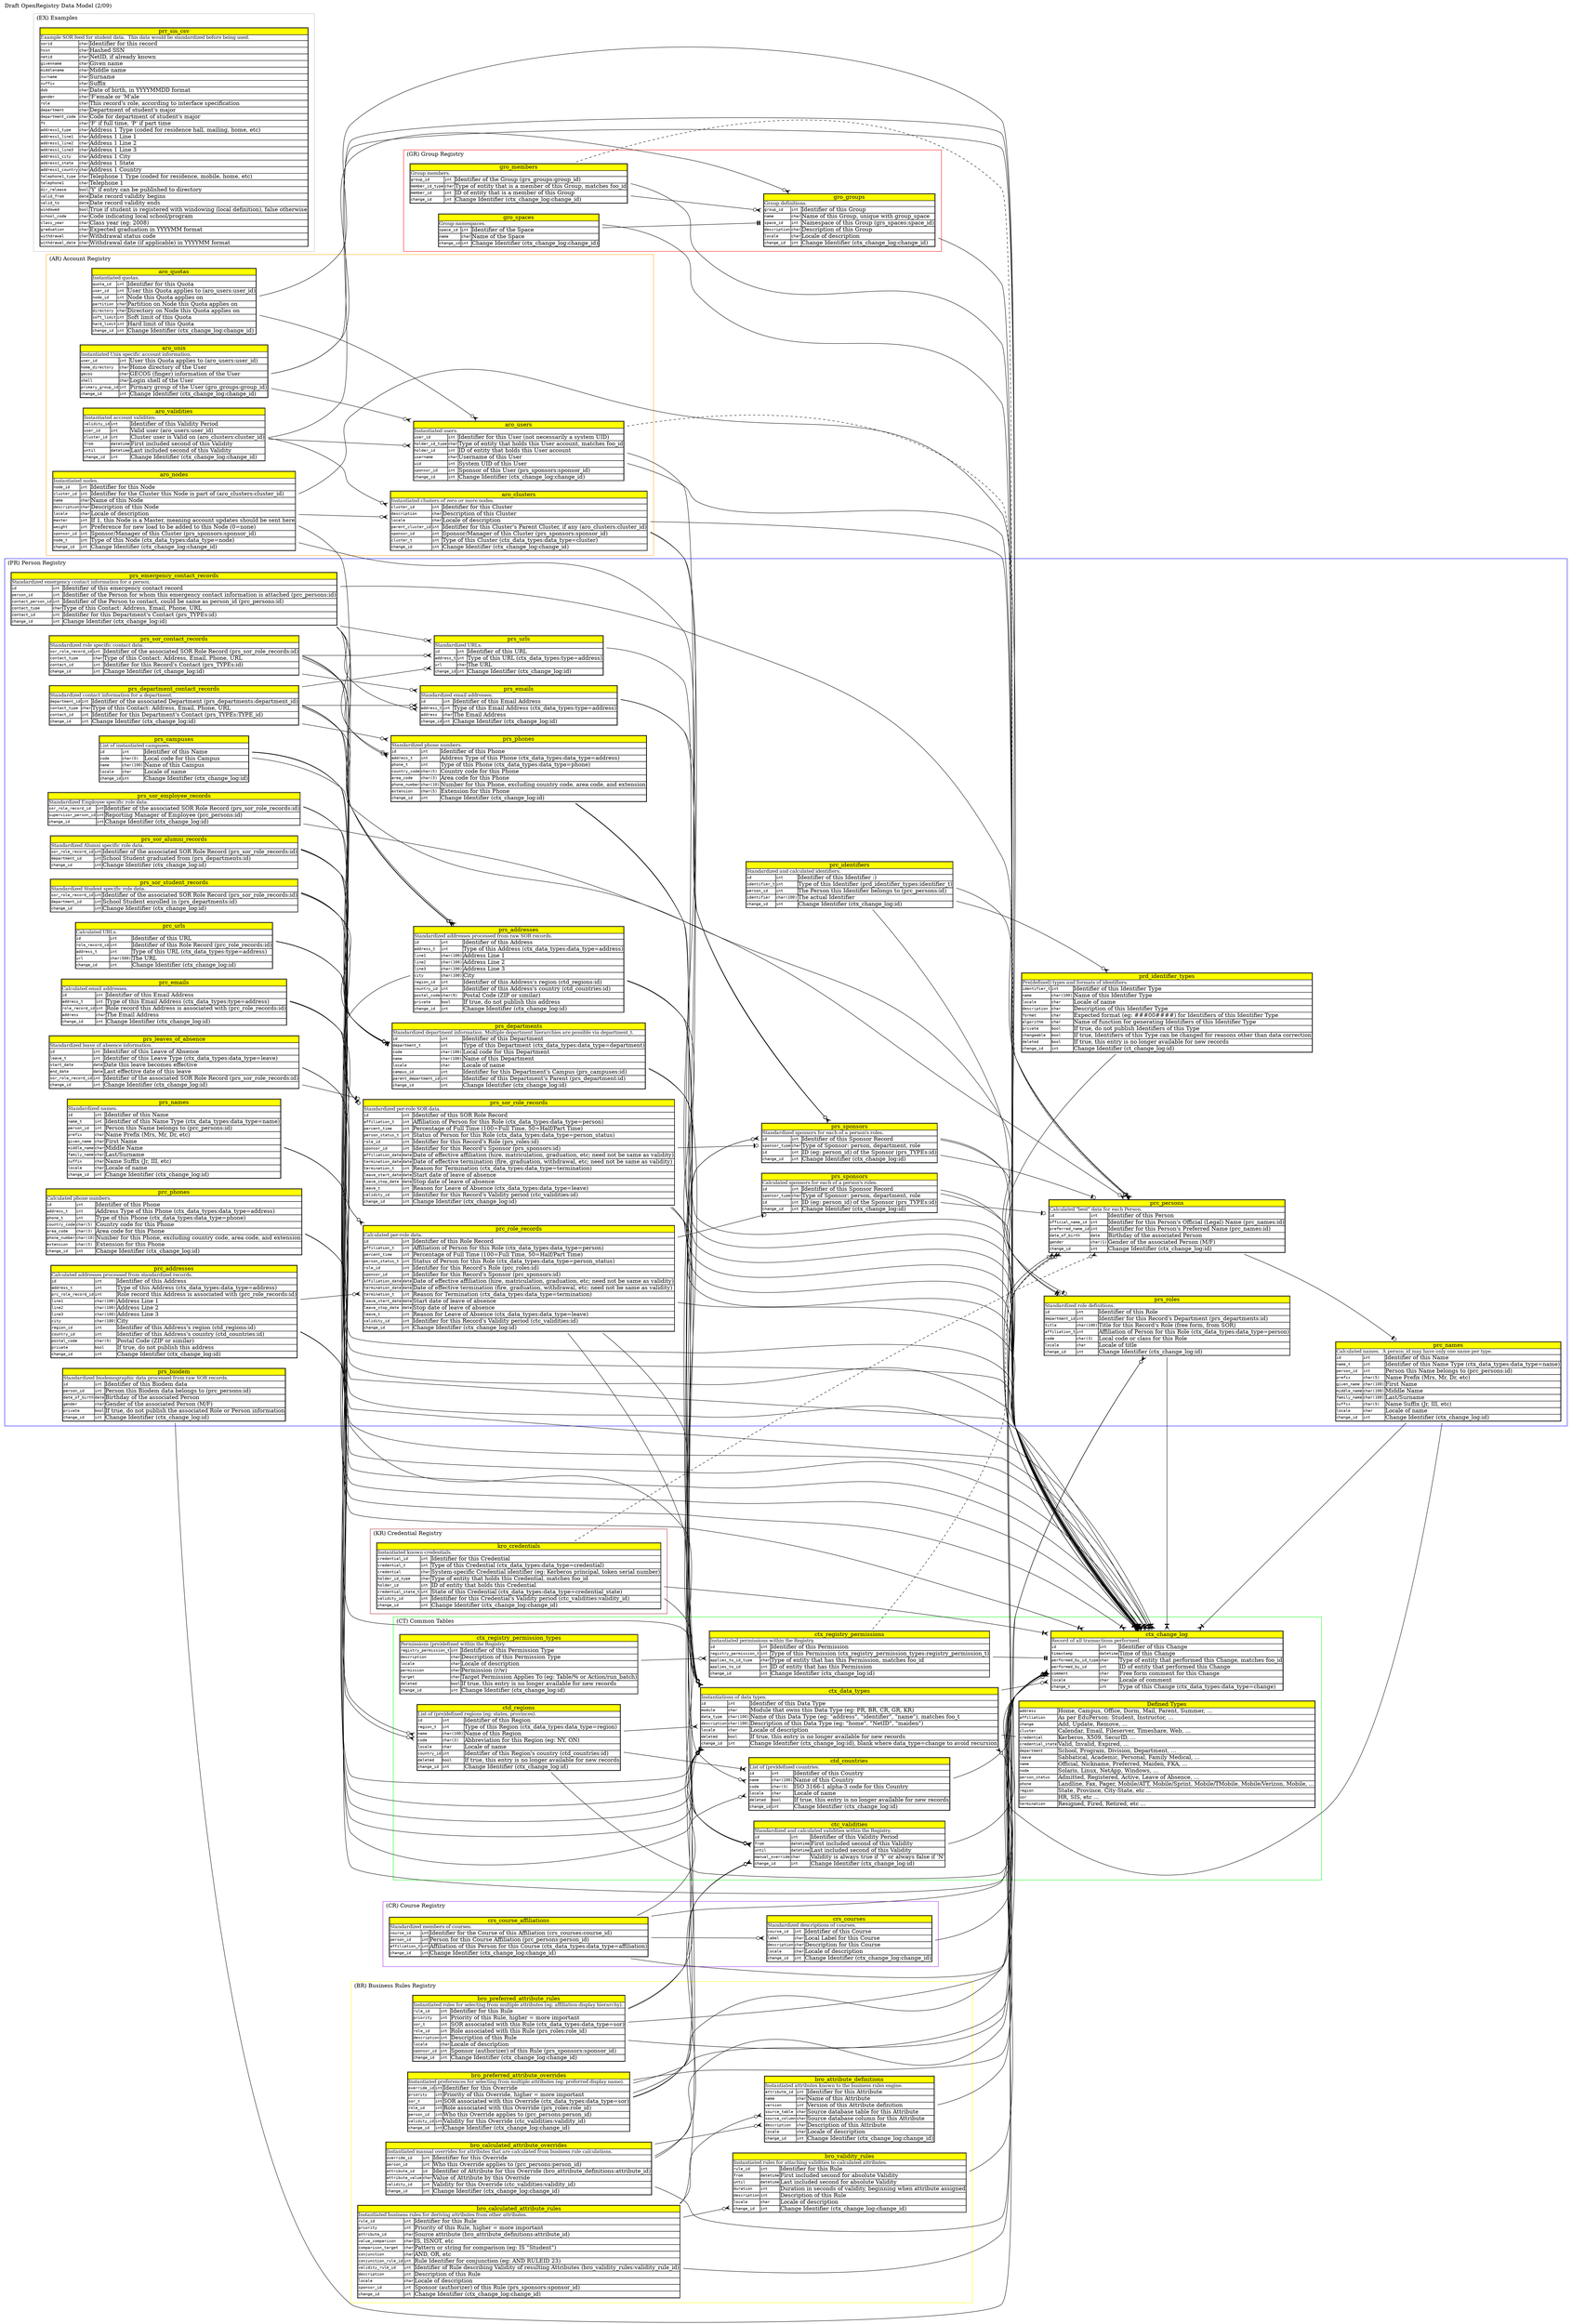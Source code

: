 /*
 * Version: $Revision: 1.3 $
 * Date: $Date: 2008/10/21 03:00:21 $
 *
 */

digraph ORDATAMODEL {
  graph [label="Draft OpenRegistry Data Model (2/09)", labelloc="t", labeljust="l", rankdir="LR"]
  node [shape=plaintext, labeljust="l"]
	
  /*
   * Common Tables cluster
   */

  subgraph cluster_CT {
    label = "(CT) Common Tables";
    color = "green";

    /*
     * Change Log
     */

    ctx_change_log [label=<<table cellborder="1" cellpadding="0" cellspacing="0">
<tr>
 <td bgcolor="yellow" colspan="3"><font point-size="14">ctx_change_log</font></td>
</tr>
<tr>
 <td align="left" colspan="3"><font point-size="12">Record of all transactions performed.</font></td>
</tr>
<tr>
 <td align="left"><font face="Courier" point-size="10">id</font></td>
 <td align="left"><font face="Courier" point-size="10">int</font></td>
 <td align="left">Identifier of this Change</td>
</tr>
<tr>
 <td align="left"><font face="Courier" point-size="10">timestamp</font></td>
 <td align="left"><font face="Courier" point-size="10">datetime</font></td>
 <td align="left">Time of this Change</td>
</tr>
<tr>
 <td align="left"><font face="Courier" point-size="10">performed_by_id_type</font></td>
 <td align="left"><font face="Courier" point-size="10">char</font></td>
 <td align="left">Type of entity that performed this Change, matches foo_id</td>
</tr>
<tr>
 <td align="left"><font face="Courier" point-size="10">performed_by_id</font></td>
 <td align="left"><font face="Courier" point-size="10">int</font></td>
 <td align="left">ID of entity that performed this Change</td>
</tr>
<tr>
 <td align="left"><font face="Courier" point-size="10">comment</font></td>
 <td align="left"><font face="Courier" point-size="10">char</font></td>
 <td align="left">Free form comment for this Change</td>
</tr>
<tr>
 <td align="left"><font face="Courier" point-size="10">locale</font></td>
 <td align="left"><font face="Courier" point-size="10">char</font></td>
 <td align="left">Locale of comment</td>
</tr>
<tr>
 <td align="left"><font face="Courier" point-size="10">change_t</font></td>
 <td align="left"><font face="Courier" point-size="10">int</font></td>
 <td align="left">Type of this Change (ctx_data_types:data_type=change)</td>
</tr>
   </table>>];

    /*
     * Country Dictionary
     */

    ctd_countries [label=<<table cellborder="1" cellpadding="0" cellspacing="0">
<tr>
 <td bgcolor="yellow" colspan="3"><font point-size="14">ctd_countries</font></td>
</tr>
<tr>
 <td align="left" colspan="3"><font point-size="12">List of (pre)defined countries.</font></td>
</tr>
<tr>
 <td align="left"><font face="Courier" point-size="10">id</font></td>
 <td align="left"><font face="Courier" point-size="10">int</font></td>
 <td align="left">Identifier of this Country</td>
</tr>
<tr>
 <td align="left"><font face="Courier" point-size="10">name</font></td>
 <td align="left"><font face="Courier" point-size="10">char(100)</font></td>
 <td align="left">Name of this Country</td>
</tr>
<tr>
 <td align="left"><font face="Courier" point-size="10">code</font></td>
 <td align="left"><font face="Courier" point-size="10">char(3)</font></td>
 <td align="left">ISO 3166-1 alpha-3 code for this Country</td>
</tr>
<tr>
 <td align="left"><font face="Courier" point-size="10">locale</font></td>
 <td align="left"><font face="Courier" point-size="10">char</font></td>
 <td align="left">Locale of name</td>
</tr>
<tr>
 <td align="left"><font face="Courier" point-size="10">deleted</font></td>
 <td align="left"><font face="Courier" point-size="10">bool</font></td>
 <td align="left">If true, this entry is no longer available for new records</td>
</tr>
<tr>
 <td align="left"><font face="Courier" point-size="10">change_id</font></td>
 <td align="left"><font face="Courier" point-size="10">int</font></td>
 <td align="left">Change Identifier (ctx_change_log:id)</td>
</tr>
   </table>>];

    /*
	 * Data Types
	 */

    ctx_data_types [label=<<table cellborder="1" cellpadding="0" cellspacing="0">
<tr>
 <td bgcolor="yellow" colspan="3"><font point-size="14">ctx_data_types</font></td>
</tr>
<tr>
 <td align="left" colspan="3"><font point-size="12">Instantiations of data types.</font></td>
</tr>
<tr>
 <td align="left"><font face="Courier" point-size="10">id</font></td>
 <td align="left"><font face="Courier" point-size="10">int</font></td>
 <td align="left">Identifier of this Data Type</td>
</tr>
<tr>
 <td align="left"><font face="Courier" point-size="10">module</font></td>
 <td align="left"><font face="Courier" point-size="10">char</font></td>
 <td align="left">Module that owns this Data Type (eg: PR, BR, CR, GR, KR)</td>
</tr>
<tr>
 <td align="left"><font face="Courier" point-size="10">data_type</font></td>
 <td align="left"><font face="Courier" point-size="10">char(100)</font></td>
 <td align="left">Name of this Data Type (eg: "address", "identifier", "name"), matches foo_t</td>
</tr>
<tr>
 <td align="left"><font face="Courier" point-size="10">description</font></td>
 <td align="left"><font face="Courier" point-size="10">char(100)</font></td>
 <td align="left">Description of this Data Type (eg: "home", "NetID", "maiden")</td>
</tr>
<tr>
 <td align="left"><font face="Courier" point-size="10">locale</font></td>
 <td align="left"><font face="Courier" point-size="10">char</font></td>
 <td align="left">Locale of description</td>
</tr>
<tr>
 <td align="left"><font face="Courier" point-size="10">deleted</font></td>
 <td align="left"><font face="Courier" point-size="10">bool</font></td>
 <td align="left">If true, this entry is no longer available for new records</td>
</tr>
<tr>
 <td align="left"><font face="Courier" point-size="10">change_id</font></td>
 <td align="left"><font face="Courier" point-size="10">int</font></td>
 <td align="left">Change Identifier (ctx_change_log:id), blank where data_type=change to avoid recursion</td>
</tr>
   </table>>];
   
    defined_types [label=<<table cellborder="1" cellpadding="0" cellspacing="0">
<tr>
 <td bgcolor="yellow" colspan="2"><font point-size="14">Defined Types</font></td>
</tr>
<tr>
 <td align="left"><font face="Courier" point-size="10">address</font></td>
 <td align="left">Home, Campus, Office, Dorm, Mail, Parent, Summer, ...</td>
</tr>
<tr>
 <td align="left"><font face="Courier" point-size="10">affiliation</font></td>
 <td align="left">As per EduPerson: Student, Instructor, ...</td>
</tr>
<tr>
 <td align="left"><font face="Courier" point-size="10">change</font></td>
 <td align="left">Add, Update, Remove, ...</td>
</tr>
<tr>
 <td align="left"><font face="Courier" point-size="10">cluster</font></td>
 <td align="left">Calendar, Email, Fileserver, Timeshare, Web, ...</td>
</tr>
<tr>
 <td align="left"><font face="Courier" point-size="10">credential</font></td>
 <td align="left">Kerberos, X509, SecurID, ...</td>
</tr>
<tr>
 <td align="left"><font face="Courier" point-size="10">credential_state</font></td>
 <td align="left">Valid, Invalid, Expired, ...</td>
</tr>
<tr>
 <td align="left"><font face="Courier" point-size="10">department</font></td>
 <td align="left">School, Program, Division, Department, ...</td>
</tr>
<tr>
 <td align="left"><font face="Courier" point-size="10">leave</font></td>
 <td align="left">Sabbatical, Academic, Personal, Family Medical, ...</td>
</tr>
<tr>
 <td align="left"><font face="Courier" point-size="10">name</font></td>
 <td align="left">Official, Nickname, Preferred, Maiden, FKA, ...</td>
</tr>
<tr>
 <td align="left"><font face="Courier" point-size="10">node</font></td>
 <td align="left">Solaris, Linux, NetApp, Windows, ...</td>
</tr>
<tr>
 <td align="left"><font face="Courier" point-size="10">person_status</font></td>
 <td align="left">Admitted, Registered, Active, Leave of Absence, ...</td>
</tr>
<tr>
 <td align="left"><font face="Courier" point-size="10">phone</font></td>
 <td align="left">Landline, Fax, Pager, Mobile/ATT, Mobile/Sprint, Mobile/TMobile, Mobile/Verizon, Mobile, ...</td>
</tr>
<tr>
 <td align="left"><font face="Courier" point-size="10">region</font></td>
 <td align="left">State, Province, City-State, etc ...</td>
</tr>
<tr>
 <td align="left"><font face="Courier" point-size="10">sor</font></td>
 <td align="left">HR, SIS, etc ...</td>
</tr>
<tr>
 <td align="left"><font face="Courier" point-size="10">termination</font></td>
 <td align="left">Resigned, Fired, Retired, etc ...</td>
</tr>
   </table>>];

    /*
     * Region Dictionary
     */

    ctd_regions [label=<<table cellborder="1" cellpadding="0" cellspacing="0">
<tr>
 <td bgcolor="yellow" colspan="3"><font point-size="14">ctd_regions</font></td>
</tr>
<tr>
 <td align="left" colspan="3"><font point-size="12">List of (pre)defined regions (eg: states, provinces).</font></td>
</tr>
<tr>
 <td align="left"><font face="Courier" point-size="10">id</font></td>
 <td align="left"><font face="Courier" point-size="10">int</font></td>
 <td align="left">Identifier of this Region</td>
</tr>
<tr>
 <td align="left"><font face="Courier" point-size="10">region_t</font></td>
 <td align="left"><font face="Courier" point-size="10">int</font></td>
 <td align="left">Type of this Region (ctx_data_types:data_type=region)</td>
</tr>
<tr>
 <td align="left"><font face="Courier" point-size="10">name</font></td>
 <td align="left"><font face="Courier" point-size="10">char(100)</font></td>
 <td align="left">Name of this Region</td>
</tr>
<tr>
 <td align="left"><font face="Courier" point-size="10">code</font></td>
 <td align="left"><font face="Courier" point-size="10">char(3)</font></td>
 <td align="left">Abbreviation for this Region (eg: NY, ON)</td>
</tr>
<tr>
 <td align="left"><font face="Courier" point-size="10">locale</font></td>
 <td align="left"><font face="Courier" point-size="10">char</font></td>
 <td align="left">Locale of name</td>
</tr>
<tr>
 <td align="left"><font face="Courier" point-size="10">country_id</font></td>
 <td align="left"><font face="Courier" point-size="10">int</font></td>
 <td align="left">Identifier of this Region's country (ctd_countries:id)</td>
</tr>
<tr>
 <td align="left"><font face="Courier" point-size="10">deleted</font></td>
 <td align="left"><font face="Courier" point-size="10">bool</font></td>
 <td align="left">If true, this entry is no longer available for new records</td>
</tr>
<tr>
 <td align="left"><font face="Courier" point-size="10">change_id</font></td>
 <td align="left"><font face="Courier" point-size="10">int</font></td>
 <td align="left">Change Identifier (ctx_change_log:id)</td>
</tr>
   </table>>];
   
    /*
     * Registry Permissions
     */

    ctx_registry_permissions [label=<<table cellborder="1" cellpadding="0" cellspacing="0">
<tr>
 <td bgcolor="yellow" colspan="3"><font point-size="14">ctx_registry_permissions</font></td>
</tr>
<tr>
 <td align="left" colspan="3"><font point-size="12">Instantiated permissions within the Registry.</font></td>
</tr>
<tr>
 <td align="left"><font face="Courier" point-size="10">id</font></td>
 <td align="left"><font face="Courier" point-size="10">int</font></td>
 <td align="left">Identifier of this Permission</td>
</tr>
<tr>
 <td align="left"><font face="Courier" point-size="10">registry_permission_t</font></td>
 <td align="left"><font face="Courier" point-size="10">int</font></td>
 <td align="left">Type of this Permission (ctx_registry_permission_types:registry_permission_t)</td>
</tr>
<tr>
 <td align="left"><font face="Courier" point-size="10">applies_to_id_type</font></td>
 <td align="left"><font face="Courier" point-size="10">char</font></td>
 <td align="left">Type of entity that has this Permission, matches foo_id</td>
</tr>
<tr>
 <td align="left"><font face="Courier" point-size="10">applies_to_id</font></td>
 <td align="left"><font face="Courier" point-size="10">int</font></td>
 <td align="left">ID of entity that has this Permission</td>
</tr>
<tr>
 <td align="left"><font face="Courier" point-size="10">change_id</font></td>
 <td align="left"><font face="Courier" point-size="10">int</font></td>
 <td align="left">Change Identifier (ctx_change_log:id)</td>
</tr>
   </table>>];

    /*
     * Registry Permission Types
     */

    ctx_registry_permission_types [label=<<table cellborder="1" cellpadding="0" cellspacing="0">
<tr>
 <td bgcolor="yellow" colspan="3"><font point-size="14">ctx_registry_permission_types</font></td>
</tr>
<tr>
 <td align="left" colspan="3"><font point-size="12">Permissions (pre)defined within the Registry.</font></td>
</tr>
<tr>
 <td align="left"><font face="Courier" point-size="10">registry_permission_t</font></td>
 <td align="left"><font face="Courier" point-size="10">int</font></td>
 <td align="left">Identifier of this Permission Type</td>
</tr>
<tr>
 <td align="left"><font face="Courier" point-size="10">description</font></td>
 <td align="left"><font face="Courier" point-size="10">char</font></td>
 <td align="left">Description of this Permission Type</td>
</tr>
<tr>
 <td align="left"><font face="Courier" point-size="10">locale</font></td>
 <td align="left"><font face="Courier" point-size="10">char</font></td>
 <td align="left">Locale of description</td>
</tr>
<tr>
 <td align="left"><font face="Courier" point-size="10">permission</font></td>
 <td align="left"><font face="Courier" point-size="10">char</font></td>
 <td align="left">Permission (r/w)</td>
</tr>
<tr>
 <td align="left"><font face="Courier" point-size="10">target</font></td>
 <td align="left"><font face="Courier" point-size="10">char</font></td>
 <td align="left">Target Permission Applies To (eg: Table/% or Action/run_batch)</td>
</tr>
<tr>
 <td align="left"><font face="Courier" point-size="10">deleted</font></td>
 <td align="left"><font face="Courier" point-size="10">bool</font></td>
 <td align="left">If true, this entry is no longer available for new records</td>
</tr>
<tr>
 <td align="left"><font face="Courier" point-size="10">change_id</font></td>
 <td align="left"><font face="Courier" point-size="10">int</font></td>
 <td align="left">Change Identifier (ctx_change_log:id)</td>
</tr>
   </table>>];

    /*
     * Validities
     */

    ctc_validities [label=<<table cellborder="1" cellpadding="0" cellspacing="0">
<tr>
 <td bgcolor="yellow" colspan="3"><font point-size="14">ctc_validities</font></td>
</tr>
<tr>
 <td align="left" colspan="3"><font point-size="12">Standardized and calculated validities within the Registry.</font></td>
</tr>
<tr>
 <td align="left"><font face="Courier" point-size="10">id</font></td>
 <td align="left"><font face="Courier" point-size="10">int</font></td>
 <td align="left">Identifier of this Validity Period</td>
</tr>
<tr>
 <td align="left"><font face="Courier" point-size="10">from</font></td>
 <td align="left"><font face="Courier" point-size="10">datetime</font></td>
 <td align="left">First included second of this Validity</td>
</tr>
<tr>
 <td align="left"><font face="Courier" point-size="10">until</font></td>
 <td align="left"><font face="Courier" point-size="10">datetime</font></td>
 <td align="left">Last included second of this Validity</td>
</tr>
<tr>
 <td align="left"><font face="Courier" point-size="10">manual_override</font></td>
 <td align="left"><font face="Courier" point-size="10">char</font></td>
 <td align="left">Validity is always true if 'Y' or always false if 'N'</td>
</tr>
<tr>
 <td align="left"><font face="Courier" point-size="10">change_id</font></td>
 <td align="left"><font face="Courier" point-size="10">int</font></td>
 <td align="left">Change Identifier (ctx_change_log:id)</td>
</tr>
   </table>>];
  } /* cluster_CT */

  /*
   * Person Registry cluster
   */

  subgraph cluster_PR {
    label = "(PR) Person Registry";
    color = "blue";

    /*
	 * Addresses (Calculated)
	 */

    prc_addresses [label=<<table cellborder="1" cellpadding="0" cellspacing="0">
<tr>
 <td bgcolor="yellow" colspan="3"><font point-size="14">prc_addresses</font></td>
</tr>
<tr>
 <td align="left" colspan="3"><font point-size="12">Calculated addresses processed from standardized records.</font></td>
</tr>
<tr>
 <td align="left"><font face="Courier" point-size="10">id</font></td>
 <td align="left"><font face="Courier" point-size="10">int</font></td>
 <td align="left">Identifier of this Address</td>
</tr>
<tr>
 <td align="left"><font face="Courier" point-size="10">address_t</font></td>
 <td align="left"><font face="Courier" point-size="10">int</font></td>
 <td align="left">Type of this Address (ctx_data_types:data_type=address)</td>
</tr>
<tr>
 <td align="left"><font face="Courier" point-size="10">prc_role_record_id</font></td>
 <td align="left"><font face="Courier" point-size="10">int</font></td>
 <td align="left">Role record this Address is associated with (prc_role_records:id)</td>
</tr>
<tr>
 <td align="left"><font face="Courier" point-size="10">line1</font></td>
 <td align="left"><font face="Courier" point-size="10">char(100)</font></td>
 <td align="left">Address Line 1</td>
</tr>
<tr>
 <td align="left"><font face="Courier" point-size="10">line2</font></td>
 <td align="left"><font face="Courier" point-size="10">char(100)</font></td>
 <td align="left">Address Line 2</td>
</tr>
<tr>
 <td align="left"><font face="Courier" point-size="10">line3</font></td>
 <td align="left"><font face="Courier" point-size="10">char(100)</font></td>
 <td align="left">Address Line 3</td>
</tr>
<tr>
 <td align="left"><font face="Courier" point-size="10">city</font></td>
 <td align="left"><font face="Courier" point-size="10">char(100)</font></td>
 <td align="left">City</td>
</tr>
<tr>
 <td align="left"><font face="Courier" point-size="10">region_id</font></td>
 <td align="left"><font face="Courier" point-size="10">int</font></td>
 <td align="left">Identifier of this Address's region (ctd_regions:id)</td>
</tr>
<tr>
 <td align="left"><font face="Courier" point-size="10">country_id</font></td>
 <td align="left"><font face="Courier" point-size="10">int</font></td>
 <td align="left">Identifier of this Address's country (ctd_countries:id)</td>
</tr>
<tr>
 <td align="left"><font face="Courier" point-size="10">postal_code</font></td>
 <td align="left"><font face="Courier" point-size="10">char(9)</font></td>
 <td align="left">Postal Code (ZIP or similar)</td>
</tr>
<tr>
 <td align="left"><font face="Courier" point-size="10">private</font></td>
 <td align="left"><font face="Courier" point-size="10">bool</font></td>
 <td align="left">If true, do not publish this address</td>
</tr>
<tr>
 <td align="left"><font face="Courier" point-size="10">change_id</font></td>
 <td align="left"><font face="Courier" point-size="10">int</font></td>
 <td align="left">Change Identifier (ctx_change_log:id)</td>
</tr>
   </table>>];	 

    /*
     * Addresses (Standardized)
	 */

    prs_addresses [label=<<table cellborder="1" cellpadding="0" cellspacing="0">
<tr>
 <td bgcolor="yellow" colspan="3"><font point-size="14">prs_addresses</font></td>
</tr>
<tr>
 <td align="left" colspan="3"><font point-size="12">Standardized addresses processed from raw SOR records.</font></td>
</tr>
<tr>
 <td align="left"><font face="Courier" point-size="10">id</font></td>
 <td align="left"><font face="Courier" point-size="10">int</font></td>
 <td align="left">Identifier of this Address</td>
</tr>
<tr>
 <td align="left"><font face="Courier" point-size="10">address_t</font></td>
 <td align="left"><font face="Courier" point-size="10">int</font></td>
 <td align="left">Type of this Address (ctx_data_types:data_type=address)</td>
</tr>
<tr>
 <td align="left"><font face="Courier" point-size="10">line1</font></td>
 <td align="left"><font face="Courier" point-size="10">char(100)</font></td>
 <td align="left">Address Line 1</td>
</tr>
<tr>
 <td align="left"><font face="Courier" point-size="10">line2</font></td>
 <td align="left"><font face="Courier" point-size="10">char(100)</font></td>
 <td align="left">Address Line 2</td>
</tr>
<tr>
 <td align="left"><font face="Courier" point-size="10">line3</font></td>
 <td align="left"><font face="Courier" point-size="10">char(100)</font></td>
 <td align="left">Address Line 3</td>
</tr>
<tr>
 <td align="left"><font face="Courier" point-size="10">city</font></td>
 <td align="left"><font face="Courier" point-size="10">char(100)</font></td>
 <td align="left">City</td>
</tr>
<tr>
 <td align="left"><font face="Courier" point-size="10">region_id</font></td>
 <td align="left"><font face="Courier" point-size="10">int</font></td>
 <td align="left">Identifier of this Address's region (ctd_regions:id)</td>
</tr>
<tr>
 <td align="left"><font face="Courier" point-size="10">country_id</font></td>
 <td align="left"><font face="Courier" point-size="10">int</font></td>
 <td align="left">Identifier of this Address's country (ctd_countries:id)</td>
</tr>
<tr>
 <td align="left"><font face="Courier" point-size="10">postal_code</font></td>
 <td align="left"><font face="Courier" point-size="10">char(9)</font></td>
 <td align="left">Postal Code (ZIP or similar)</td>
</tr>
<tr>
 <td align="left"><font face="Courier" point-size="10">private</font></td>
 <td align="left"><font face="Courier" point-size="10">bool</font></td>
 <td align="left">If true, do not publish this address</td>
</tr>
<tr>
 <td align="left"><font face="Courier" point-size="10">change_id</font></td>
 <td align="left"><font face="Courier" point-size="10">int</font></td>
 <td align="left">Change Identifier (ctx_change_log:id)</td>
</tr>
   </table>>];
   
    /*
     * Biodem
	 */
    prs_biodem [label=<<table cellborder="1" cellpadding="0" cellspacing="0">
<tr>
 <td bgcolor="yellow" colspan="3"><font point-size="14">prs_biodem</font></td>
</tr>
<tr>
 <td align="left" colspan="3"><font point-size="12">Standardized biodemographic data processed from raw SOR records.</font></td>
</tr>
<tr>
 <td align="left"><font face="Courier" point-size="10">id</font></td>
 <td align="left"><font face="Courier" point-size="10">int</font></td>
 <td align="left">Identifier of this Biodem data</td>
</tr>
<tr>
 <td align="left"><font face="Courier" point-size="10">person_id</font></td>
 <td align="left"><font face="Courier" point-size="10">int</font></td>
 <td align="left">Person this Biodem data belongs to (prc_persons:id)</td>
</tr>
<tr>
 <td align="left"><font face="Courier" point-size="10">date_of_birth</font></td>
 <td align="left"><font face="Courier" point-size="10">date</font></td>
 <td align="left">Birthday of the associated Person</td>
</tr>
<tr>
 <td align="left"><font face="Courier" point-size="10">gender</font></td>
 <td align="left"><font face="Courier" point-size="10">char</font></td>
 <td align="left">Gender of the associated Person (M/F)</td>
</tr>
<tr>
 <td align="left"><font face="Courier" point-size="10">private</font></td>
 <td align="left"><font face="Courier" point-size="10">bool</font></td>
 <td align="left">If true, do not publish the associated Role or Person information</td>
</tr>
<tr>
 <td align="left"><font face="Courier" point-size="10">change_id</font></td>
 <td align="left"><font face="Courier" point-size="10">int</font></td>
 <td align="left">Change Identifier (ctx_change_log:id)</td>
</tr>
   </table>>];

    /*
     * Campuses
	 */

    prs_campuses [label=<<table cellborder="1" cellpadding="0" cellspacing="0">
<tr>
 <td bgcolor="yellow" colspan="3"><font point-size="14">prs_campuses</font></td>
</tr>
<tr>
 <td align="left" colspan="3"><font point-size="12">List of instantiated campuses.</font></td>
</tr>
<tr>
 <td align="left"><font face="Courier" point-size="10">id</font></td>
 <td align="left"><font face="Courier" point-size="10">int</font></td>
 <td align="left">Identifier of this Name</td>
</tr>
<tr>
 <td align="left"><font face="Courier" point-size="10">code</font></td>
 <td align="left"><font face="Courier" point-size="10">char(5)</font></td>
 <td align="left">Local code for this Campus</td>
</tr>
<tr>
 <td align="left"><font face="Courier" point-size="10">name</font></td>
 <td align="left"><font face="Courier" point-size="10">char(100)</font></td>
 <td align="left">Name of this Campus</td>
</tr>
<tr>
 <td align="left"><font face="Courier" point-size="10">locale</font></td>
 <td align="left"><font face="Courier" point-size="10">char</font></td>
 <td align="left">Locale of name</td>
</tr>
<tr>
 <td align="left"><font face="Courier" point-size="10">change_id</font></td>
 <td align="left"><font face="Courier" point-size="10">int</font></td>
 <td align="left">Change Identifier (ctx_change_log:id)</td>
</tr>
   </table>>];
   
    /*
     * Department Contacts - broken out separately to allow > 1
     */

    prs_department_contact_records [label=<<table cellborder="1" cellpadding="0" cellspacing="0">
<tr>
 <td bgcolor="yellow" colspan="3"><font point-size="14">prs_department_contact_records</font></td>
</tr>
<tr>
 <td align="left" colspan="3"><font point-size="12">Standardized contact information for a department.</font></td>
</tr>
<tr>
 <td align="left"><font face="Courier" point-size="10">department_id</font></td>
 <td align="left"><font face="Courier" point-size="10">int</font></td>
 <td align="left">Identifier of the associated Department (prs_departments:department_id)</td>
</tr>
<tr>
 <td align="left"><font face="Courier" point-size="10">contact_type</font></td>
 <td align="left"><font face="Courier" point-size="10">char</font></td>
 <td align="left">Type of this Contact: Address, Email, Phone, URL</td>
</tr>
<tr>
 <td align="left"><font face="Courier" point-size="10">contact_id</font></td>
 <td align="left"><font face="Courier" point-size="10">int</font></td>
 <td align="left">Identifier for this Department's Contact (prs_TYPEs:TYPE_id)</td>
</tr>
<tr>
 <td align="left"><font face="Courier" point-size="10">change_id</font></td>
 <td align="left"><font face="Courier" point-size="10">int</font></td>
 <td align="left">Change Identifier (ctx_change_log:id)</td>
</tr>
   </table>>];

    /*
     * Departments
	 */

    prs_departments [label=<<table cellborder="1" cellpadding="0" cellspacing="0">
<tr>
 <td bgcolor="yellow" colspan="3"><font point-size="14">prs_departments</font></td>
</tr>
<tr>
 <td align="left" colspan="3"><font point-size="12">Standardized department information.
 Multiple department hierarchies are possible via department_t.</font></td>
</tr>
<tr>
 <td align="left"><font face="Courier" point-size="10">id</font></td>
 <td align="left"><font face="Courier" point-size="10">int</font></td>
 <td align="left">Identifier of this Department</td>
</tr>
<tr>
 <td align="left"><font face="Courier" point-size="10">department_t</font></td>
 <td align="left"><font face="Courier" point-size="10">int</font></td>
 <td align="left">Type of this Department (ctx_data_types:data_type=department)</td>
</tr>
<tr>
 <td align="left"><font face="Courier" point-size="10">code</font></td>
 <td align="left"><font face="Courier" point-size="10">char(100)</font></td>
 <td align="left">Local code for this Department</td>
</tr>
<tr>
 <td align="left"><font face="Courier" point-size="10">name</font></td>
 <td align="left"><font face="Courier" point-size="10">char(100)</font></td>
 <td align="left">Name of this Department</td>
</tr>
<tr>
 <td align="left"><font face="Courier" point-size="10">locale</font></td>
 <td align="left"><font face="Courier" point-size="10">char</font></td>
 <td align="left">Locale of name</td>
</tr>
<tr>
 <td align="left"><font face="Courier" point-size="10">campus_id</font></td>
 <td align="left"><font face="Courier" point-size="10">int</font></td>
 <td align="left">Identifier for this Department's Campus (prs_campuses:id)</td>
</tr>
<tr>
 <td align="left"><font face="Courier" point-size="10">parent_department_id</font></td>
 <td align="left"><font face="Courier" point-size="10">int</font></td>
 <td align="left">Identifier of this Department's Parent (prs_department:id)</td>
</tr>
<tr>
 <td align="left"><font face="Courier" point-size="10">change_id</font></td>
 <td align="left"><font face="Courier" point-size="10">int</font></td>
 <td align="left">Change Identifier (ctx_change_log:id)</td>
</tr>
   </table>>];
   
    /*
     * Email Addresses (Calculated)
     */

    prc_emails [label=<<table cellborder="1" cellpadding="0" cellspacing="0">
<tr>
 <td bgcolor="yellow" colspan="3"><font point-size="14">prc_emails</font></td>
</tr>
<tr>
 <td align="left" colspan="3"><font point-size="12">Calculated email addresses.</font></td>
</tr>
<tr>
 <td align="left"><font face="Courier" point-size="10">id</font></td>
 <td align="left"><font face="Courier" point-size="10">int</font></td>
 <td align="left">Identifier of this Email Address</td>
</tr>
<tr>
 <td align="left"><font face="Courier" point-size="10">address_t</font></td>
 <td align="left"><font face="Courier" point-size="10">int</font></td>
 <td align="left">Type of this Email Address (ctx_data_types:type=address)</td>
</tr>
<tr>
 <td align="left"><font face="Courier" point-size="10">role_record_id</font></td>
 <td align="left"><font face="Courier" point-size="10">int</font></td>
 <td align="left">Role record this Address is associated with (prc_role_records:id)</td>
</tr>
<tr>
 <td align="left"><font face="Courier" point-size="10">address</font></td>
 <td align="left"><font face="Courier" point-size="10">char</font></td>
 <td align="left">The Email Address</td>
</tr>
<tr>
 <td align="left"><font face="Courier" point-size="10">change_id</font></td>
 <td align="left"><font face="Courier" point-size="10">int</font></td>
 <td align="left">Change Identifier (ctx_change_log:id)</td>
</tr>
   </table>>];
   
    /*
     * Email Addresses (Standardized)
     */

    prs_emails [label=<<table cellborder="1" cellpadding="0" cellspacing="0">
<tr>
 <td bgcolor="yellow" colspan="3"><font point-size="14">prs_emails</font></td>
</tr>
<tr>
 <td align="left" colspan="3"><font point-size="12">Standardized email addresses.</font></td>
</tr>
<tr>
 <td align="left"><font face="Courier" point-size="10">id</font></td>
 <td align="left"><font face="Courier" point-size="10">int</font></td>
 <td align="left">Identifier of this Email Address</td>
</tr>
<tr>
 <td align="left"><font face="Courier" point-size="10">address_t</font></td>
 <td align="left"><font face="Courier" point-size="10">int</font></td>
 <td align="left">Type of this Email Address (ctx_data_types:type=address)</td>
</tr>
<tr>
 <td align="left"><font face="Courier" point-size="10">address</font></td>
 <td align="left"><font face="Courier" point-size="10">char</font></td>
 <td align="left">The Email Address</td>
</tr>
<tr>
 <td align="left"><font face="Courier" point-size="10">change_id</font></td>
 <td align="left"><font face="Courier" point-size="10">int</font></td>
 <td align="left">Change Identifier (ctx_change_log:id)</td>
</tr>
   </table>>];

    /*
     * Emergency Contacts - broken out separately to allow > 1
     */

    prs_emergency_contact_records [label=<<table cellborder="1" cellpadding="0" cellspacing="0">
<tr>
 <td bgcolor="yellow" colspan="3"><font point-size="14">prs_emergency_contact_records</font></td>
</tr>
<tr>
 <td align="left" colspan="3"><font point-size="12">Standardized emergency contact information for a person.</font></td>
</tr>
<tr>
 <td align="left"><font face="Courier" point-size="10">id</font></td>
 <td align="left"><font face="Courier" point-size="10">int</font></td>
 <td align="left">Identifier of this emergency contact record</td>
</tr>
<tr>
 <td align="left"><font face="Courier" point-size="10">person_id</font></td>
 <td align="left"><font face="Courier" point-size="10">int</font></td>
 <td align="left">Identifier of the Person for whom this emergency contact information is attached (prc_persons:id)</td>
</tr>
<tr>
 <td align="left"><font face="Courier" point-size="10">contact_person_id</font></td>
 <td align="left"><font face="Courier" point-size="10">int</font></td>
 <td align="left">Identifier of the Person to contact, could be same as person_id (prc_persons:id)</td>
</tr>
<tr>
 <td align="left"><font face="Courier" point-size="10">contact_type</font></td>
 <td align="left"><font face="Courier" point-size="10">char</font></td>
 <td align="left">Type of this Contact: Address, Email, Phone, URL</td>
</tr>
<tr>
 <td align="left"><font face="Courier" point-size="10">contact_id</font></td>
 <td align="left"><font face="Courier" point-size="10">int</font></td>
 <td align="left">Identifier for this Department's Contact (prs_TYPEs:id)</td>
</tr>
<tr>
 <td align="left"><font face="Courier" point-size="10">change_id</font></td>
 <td align="left"><font face="Courier" point-size="10">int</font></td>
 <td align="left">Change Identifier (ctx_change_log:id)</td>
</tr>
   </table>>];

    /*
     * Identifier Types
     */

    prd_identifier_types [label=<<table cellborder="1" cellpadding="0" cellspacing="0">
<tr>
 <td bgcolor="yellow" colspan="3"><font point-size="14">prd_identifier_types</font></td>
</tr>
<tr>
 <td align="left" colspan="3"><font point-size="12">Pre(defined) types and formats of identifiers.</font></td>
</tr>
<tr>
 <td align="left"><font face="Courier" point-size="10">identifier_t</font></td>
 <td align="left"><font face="Courier" point-size="10">int</font></td>
 <td align="left">Identifier of this Identifier Type</td>
</tr>
<tr>
 <td align="left"><font face="Courier" point-size="10">name</font></td>
 <td align="left"><font face="Courier" point-size="10">char(100)</font></td>
 <td align="left">Name of this Identifier Type</td>
</tr>
<tr>
 <td align="left"><font face="Courier" point-size="10">locale</font></td>
 <td align="left"><font face="Courier" point-size="10">char</font></td>
 <td align="left">Locale of name</td>
</tr>
<tr>
 <td align="left"><font face="Courier" point-size="10">description</font></td>
 <td align="left"><font face="Courier" point-size="10">char</font></td>
 <td align="left">Description of this Identifier Type</td>
</tr>
<tr>
 <td align="left"><font face="Courier" point-size="10">format</font></td>
 <td align="left"><font face="Courier" point-size="10">char</font></td>
 <td align="left">Expected format (eg: ###00####) for Identifiers of this Identifier Type</td>
</tr>
<tr>
 <td align="left"><font face="Courier" point-size="10">algorithm</font></td>
 <td align="left"><font face="Courier" point-size="10">char</font></td>
 <td align="left">Name of function for generating Identifiers of this Identifier Type</td>
</tr>
<tr>
 <td align="left"><font face="Courier" point-size="10">private</font></td>
 <td align="left"><font face="Courier" point-size="10">bool</font></td>
 <td align="left">If true, do not publish Identifiers of this Type</td>
</tr>
<tr>
 <td align="left"><font face="Courier" point-size="10">changeable</font></td>
 <td align="left"><font face="Courier" point-size="10">bool</font></td>
 <td align="left">If true, Identifiers of this Type can be changed for reasons other than data correction</td>
</tr>
<tr>
 <td align="left"><font face="Courier" point-size="10">deleted</font></td>
 <td align="left"><font face="Courier" point-size="10">bool</font></td>
 <td align="left">If true, this entry is no longer available for new records</td>
</tr>
<tr>
 <td align="left"><font face="Courier" point-size="10">change_id</font></td>
 <td align="left"><font face="Courier" point-size="10">int</font></td>
 <td align="left">Change Identifier (ct_change_log:id)</td>
</tr>
   </table>>];
   
    /*
     * Identifiers
     */

    prc_identifiers [label=<<table cellborder="1" cellpadding="0" cellspacing="0">
<tr>
 <td bgcolor="yellow" colspan="3"><font point-size="14">prc_identifiers</font></td>
</tr>
<tr>
 <td align="left" colspan="3"><font point-size="12">Standardized and calculated identifiers.</font></td>
</tr>
<tr>
 <td align="left"><font face="Courier" point-size="10">id</font></td>
 <td align="left"><font face="Courier" point-size="10">int</font></td>
 <td align="left">Identifier of this Identifier :)</td>
</tr>
<tr>
 <td align="left"><font face="Courier" point-size="10">identifier_t</font></td>
 <td align="left"><font face="Courier" point-size="10">int</font></td>
 <td align="left">Type of this Identifier (prd_identifier_types:identifier_t)</td>
</tr>
<tr>
 <td align="left"><font face="Courier" point-size="10">person_id</font></td>
 <td align="left"><font face="Courier" point-size="10">int</font></td>
 <td align="left">The Person this Identifier belongs to (prc_persons:id)</td>
</tr>
<tr>
 <td align="left"><font face="Courier" point-size="10">identifier</font></td>
 <td align="left"><font face="Courier" point-size="10">char(100)</font></td>
 <td align="left">The actual Identifier</td>
</tr>
<tr>
 <td align="left"><font face="Courier" point-size="10">change_id</font></td>
 <td align="left"><font face="Courier" point-size="10">int</font></td>
 <td align="left">Change Identifier (ctx_change_log:id)</td>
</tr>
   </table>>];

    /*
	 * Leaves of Absense (Standardized)
	 */
	 
	prs_leaves_of_absence [label=<<table cellborder="1" cellpadding="0" cellspacing="0">
<tr>
 <td bgcolor="yellow" colspan="3"><font point-size="14">prs_leaves_of_absence</font></td>
</tr>
<tr>
 <td align="left" colspan="3"><font point-size="12">Standardized leave of absence information.</font></td>
</tr>
<tr>
 <td align="left"><font face="Courier" point-size="10">id</font></td>
 <td align="left"><font face="Courier" point-size="10">int</font></td>
 <td align="left">Identifier of this Leave of Absence</td>
</tr>
<tr>
 <td align="left"><font face="Courier" point-size="10">leave_t</font></td>
 <td align="left"><font face="Courier" point-size="10">int</font></td>
 <td align="left">Identifier of this Leave Type (ctx_data_types:data_type=leave)</td>
</tr>
<tr>
 <td align="left"><font face="Courier" point-size="10">start_date</font></td>
 <td align="left"><font face="Courier" point-size="10">date</font></td>
 <td align="left">Date this leave becomes effective</td>
</tr>
<tr>
 <td align="left"><font face="Courier" point-size="10">end_date</font></td>
 <td align="left"><font face="Courier" point-size="10">date</font></td>
 <td align="left">Last effective date of this leave</td>
</tr>
<tr>
 <td align="left"><font face="Courier" point-size="10">sor_role_record_id</font></td>
 <td align="left"><font face="Courier" point-size="10">int</font></td>
 <td align="left">Identifier of the associated SOR Role Record (prs_sor_role_records:id)</td>
</tr>
<tr>
 <td align="left"><font face="Courier" point-size="10">change_id</font></td>
 <td align="left"><font face="Courier" point-size="10">int</font></td>
 <td align="left">Change Identifier (ctx_change_log:id)</td>
</tr>
   </table>>];

    /*
     * Names (Calculated)
	 */

    prc_names [label=<<table cellborder="1" cellpadding="0" cellspacing="0">
<tr>
 <td bgcolor="yellow" colspan="3"><font point-size="14">prc_names</font></td>
</tr>
<tr>
 <td align="left" colspan="3"><font point-size="12">Calculated names.  A person_id may have only one name per type.</font></td>
</tr>
<tr>
 <td align="left"><font face="Courier" point-size="10">id</font></td>
 <td align="left"><font face="Courier" point-size="10">int</font></td>
 <td align="left">Identifier of this Name</td>
</tr>
<tr>
 <td align="left"><font face="Courier" point-size="10">name_t</font></td>
 <td align="left"><font face="Courier" point-size="10">int</font></td>
 <td align="left">Identifier of this Name Type (ctx_data_types:data_type=name)</td>
</tr>
<tr>
 <td align="left"><font face="Courier" point-size="10">person_id</font></td>
 <td align="left"><font face="Courier" point-size="10">int</font></td>
 <td align="left">Person this Name belongs to (prc_persons:id)</td>
</tr>
<tr>
 <td align="left"><font face="Courier" point-size="10">prefix</font></td>
 <td align="left"><font face="Courier" point-size="10">char(5)</font></td>
 <td align="left">Name Prefix (Mrs, Mr, Dr, etc)</td>
</tr>
<tr>
 <td align="left"><font face="Courier" point-size="10">given_name</font></td>
 <td align="left"><font face="Courier" point-size="10">char(100)</font></td>
 <td align="left">First Name</td>
</tr>
<tr>
 <td align="left"><font face="Courier" point-size="10">middle_name</font></td>
 <td align="left"><font face="Courier" point-size="10">char(100)</font></td>
 <td align="left">Middle Name</td>
</tr>
<tr>
 <td align="left"><font face="Courier" point-size="10">family_name</font></td>
 <td align="left"><font face="Courier" point-size="10">char(100)</font></td>
 <td align="left">Last/Surname</td>
</tr>
<tr>
 <td align="left"><font face="Courier" point-size="10">suffix</font></td>
 <td align="left"><font face="Courier" point-size="10">char(5)</font></td>
 <td align="left">Name Suffix (Jr, III, etc)</td>
</tr>
<tr>
 <td align="left"><font face="Courier" point-size="10">locale</font></td>
 <td align="left"><font face="Courier" point-size="10">char</font></td>
 <td align="left">Locale of name</td>
</tr>
<tr>
 <td align="left"><font face="Courier" point-size="10">change_id</font></td>
 <td align="left"><font face="Courier" point-size="10">int</font></td>
 <td align="left">Change Identifier (ctx_change_log:id)</td>
</tr>
   </table>>];

    /*
     * Names (Standardized)
	 */

    prs_names [label=<<table cellborder="1" cellpadding="0" cellspacing="0">
<tr>
 <td bgcolor="yellow" colspan="3"><font point-size="14">prs_names</font></td>
</tr>
<tr>
 <td align="left" colspan="3"><font point-size="12">Standardized names.</font></td>
</tr>
<tr>
 <td align="left"><font face="Courier" point-size="10">id</font></td>
 <td align="left"><font face="Courier" point-size="10">int</font></td>
 <td align="left">Identifier of this Name</td>
</tr>
<tr>
 <td align="left"><font face="Courier" point-size="10">name_t</font></td>
 <td align="left"><font face="Courier" point-size="10">int</font></td>
 <td align="left">Identifier of this Name Type (ctx_data_types:data_type=name)</td>
</tr>
<tr>
 <td align="left"><font face="Courier" point-size="10">person_id</font></td>
 <td align="left"><font face="Courier" point-size="10">int</font></td>
 <td align="left">Person this Name belongs to (prc_persons:id)</td>
</tr>
<tr>
 <td align="left"><font face="Courier" point-size="10">prefix</font></td>
 <td align="left"><font face="Courier" point-size="10">char</font></td>
 <td align="left">Name Prefix (Mrs, Mr, Dr, etc)</td>
</tr>
<tr>
 <td align="left"><font face="Courier" point-size="10">given_name</font></td>
 <td align="left"><font face="Courier" point-size="10">char</font></td>
 <td align="left">First Name</td>
</tr>
<tr>
 <td align="left"><font face="Courier" point-size="10">middle_name</font></td>
 <td align="left"><font face="Courier" point-size="10">char</font></td>
 <td align="left">Middle Name</td>
</tr>
<tr>
 <td align="left"><font face="Courier" point-size="10">family_name</font></td>
 <td align="left"><font face="Courier" point-size="10">char</font></td>
 <td align="left">Last/Surname</td>
</tr>
<tr>
 <td align="left"><font face="Courier" point-size="10">suffix</font></td>
 <td align="left"><font face="Courier" point-size="10">char</font></td>
 <td align="left">Name Suffix (Jr, III, etc)</td>
</tr>
<tr>
 <td align="left"><font face="Courier" point-size="10">locale</font></td>
 <td align="left"><font face="Courier" point-size="10">char</font></td>
 <td align="left">Locale of name</td>
</tr>
<tr>
 <td align="left"><font face="Courier" point-size="10">change_id</font></td>
 <td align="left"><font face="Courier" point-size="10">int</font></td>
 <td align="left">Change Identifier (ctx_change_log:id)</td>
</tr>
   </table>>];

    /*
     * Persons
     */

    prc_persons [label=<<table cellborder="1" cellpadding="0" cellspacing="0">
<tr>
 <td bgcolor="yellow" colspan="3"><font point-size="14">prc_persons</font></td>
</tr>
<tr>
 <td align="left" colspan="3"><font point-size="12">Calculated "best" data for each Person.</font></td>
</tr>
<tr>
 <td align="left"><font face="Courier" point-size="10">id</font></td>
 <td align="left"><font face="Courier" point-size="10">int</font></td>
 <td align="left">Identifier of this Person</td>
</tr>
<tr>
 <td align="left"><font face="Courier" point-size="10">official_name_id</font></td>
 <td align="left"><font face="Courier" point-size="10">int</font></td>
 <td align="left">Identifier for this Person's Official (Legal) Name (prc_names:id)</td>
</tr>
<tr>
 <td align="left"><font face="Courier" point-size="10">preferred_name_id</font></td>
 <td align="left"><font face="Courier" point-size="10">int</font></td>
 <td align="left">Identifier for this Person's Preferred Name (prc_names:id)</td>
</tr>
<tr>
 <td align="left"><font face="Courier" point-size="10">date_of_birth</font></td>
 <td align="left"><font face="Courier" point-size="10">date</font></td>
 <td align="left">Birthday of the associated Person</td>
</tr>
<tr>
 <td align="left"><font face="Courier" point-size="10">gender</font></td>
 <td align="left"><font face="Courier" point-size="10">char(1)</font></td>
 <td align="left">Gender of the associated Person (M/F)</td>
</tr>
<tr>
 <td align="left"><font face="Courier" point-size="10">change_id</font></td>
 <td align="left"><font face="Courier" point-size="10">int</font></td>
 <td align="left">Change Identifier (ctx_change_log:id)</td>
</tr>
   </table>>];

    /*
     * Phones (Calculated)
     */

    prc_phones [label=<<table cellborder="1" cellpadding="0" cellspacing="0">
<tr>
 <td bgcolor="yellow" colspan="3"><font point-size="14">prc_phones</font></td>
</tr>
<tr>
 <td align="left" colspan="3"><font point-size="12">Calculated phone numbers.</font></td>
</tr>
<tr>
 <td align="left"><font face="Courier" point-size="10">id</font></td>
 <td align="left"><font face="Courier" point-size="10">int</font></td>
 <td align="left">Identifier of this Phone</td>
</tr>
<tr>
 <td align="left"><font face="Courier" point-size="10">address_t</font></td>
 <td align="left"><font face="Courier" point-size="10">int</font></td>
 <td align="left">Address Type of this Phone (ctx_data_types:data_type=address)</td>
</tr>
<tr>
 <td align="left"><font face="Courier" point-size="10">phone_t</font></td>
 <td align="left"><font face="Courier" point-size="10">int</font></td>
 <td align="left">Type of this Phone (ctx_data_types:data_type=phone)</td>
</tr>
<tr>
 <td align="left"><font face="Courier" point-size="10">country_code</font></td>
 <td align="left"><font face="Courier" point-size="10">char(5)</font></td>
 <td align="left">Country code for this Phone</td>
</tr>
<tr>
 <td align="left"><font face="Courier" point-size="10">area_code</font></td>
 <td align="left"><font face="Courier" point-size="10">char(3)</font></td>
 <td align="left">Area code for this Phone</td>
</tr>
<tr>
 <td align="left"><font face="Courier" point-size="10">phone_number</font></td>
 <td align="left"><font face="Courier" point-size="10">char(10)</font></td>
 <td align="left">Number for this Phone, excluding country code, area code, and extension</td>
</tr>
<tr>
 <td align="left"><font face="Courier" point-size="10">extension</font></td>
 <td align="left"><font face="Courier" point-size="10">char(5)</font></td>
 <td align="left">Extension for this Phone</td>
</tr>
<tr>
 <td align="left"><font face="Courier" point-size="10">change_id</font></td>
 <td align="left"><font face="Courier" point-size="10">int</font></td>
 <td align="left">Change Identifier (ctx_change_log:id)</td>
</tr>
   </table>>];
   
    /*
     * Phones (Standardized)
     */

    prs_phones [label=<<table cellborder="1" cellpadding="0" cellspacing="0">
<tr>
 <td bgcolor="yellow" colspan="3"><font point-size="14">prs_phones</font></td>
</tr>
<tr>
 <td align="left" colspan="3"><font point-size="12">Standardized phone numbers.</font></td>
</tr>
<tr>
 <td align="left"><font face="Courier" point-size="10">id</font></td>
 <td align="left"><font face="Courier" point-size="10">int</font></td>
 <td align="left">Identifier of this Phone</td>
</tr>
<tr>
 <td align="left"><font face="Courier" point-size="10">address_t</font></td>
 <td align="left"><font face="Courier" point-size="10">int</font></td>
 <td align="left">Address Type of this Phone (ctx_data_types:data_type=address)</td>
</tr>
<tr>
 <td align="left"><font face="Courier" point-size="10">phone_t</font></td>
 <td align="left"><font face="Courier" point-size="10">int</font></td>
 <td align="left">Type of this Phone (ctx_data_types:data_type=phone)</td>
</tr>
<tr>
 <td align="left"><font face="Courier" point-size="10">country_code</font></td>
 <td align="left"><font face="Courier" point-size="10">char(5)</font></td>
 <td align="left">Country code for this Phone</td>
</tr>
<tr>
 <td align="left"><font face="Courier" point-size="10">area_code</font></td>
 <td align="left"><font face="Courier" point-size="10">char(3)</font></td>
 <td align="left">Area code for this Phone</td>
</tr>
<tr>
 <td align="left"><font face="Courier" point-size="10">phone_number</font></td>
 <td align="left"><font face="Courier" point-size="10">char(10)</font></td>
 <td align="left">Number for this Phone, excluding country code, area code, and extension</td>
</tr>
<tr>
 <td align="left"><font face="Courier" point-size="10">extension</font></td>
 <td align="left"><font face="Courier" point-size="10">char(5)</font></td>
 <td align="left">Extension for this Phone</td>
</tr>
<tr>
 <td align="left"><font face="Courier" point-size="10">change_id</font></td>
 <td align="left"><font face="Courier" point-size="10">int</font></td>
 <td align="left">Change Identifier (ctx_change_log:id)</td>
</tr>
   </table>>];
   
    /*
     * Role Records (Calculated)
     */

    prc_role_records [label=<<table cellborder="1" cellpadding="0" cellspacing="0">
<tr>
 <td bgcolor="yellow" colspan="3"><font point-size="14">prc_role_records</font></td>
</tr>
<tr>
 <td align="left" colspan="3"><font point-size="12">Calculated per-role data.</font></td>
</tr>
<tr>
 <td align="left"><font face="Courier" point-size="10">id</font></td>
 <td align="left"><font face="Courier" point-size="10">int</font></td>
 <td align="left">Identifier of this Role Record</td>
</tr>
<tr>
 <td align="left"><font face="Courier" point-size="10">affiliation_t</font></td>
 <td align="left"><font face="Courier" point-size="10">int</font></td>
 <td align="left">Affiliation of Person for this Role (ctx_data_types:data_type=person)</td>
</tr>
<tr>
 <td align="left"><font face="Courier" point-size="10">percent_time</font></td>
 <td align="left"><font face="Courier" point-size="10">int</font></td>
 <td align="left">Percentage of Full Time (100=Full Time, 50=Half/Part Time)</td>
</tr>
<tr>
 <td align="left"><font face="Courier" point-size="10">person_status_t</font></td>
 <td align="left"><font face="Courier" point-size="10">int</font></td>
 <td align="left">Status of Person for this Role (ctx_data_types:data_type=person_status)</td>
</tr>
<tr>
 <td align="left"><font face="Courier" point-size="10">role_id</font></td>
 <td align="left"><font face="Courier" point-size="10">int</font></td>
 <td align="left">Identifier for this Record's Role (prc_roles:id)</td>
</tr>
<tr>
 <td align="left"><font face="Courier" point-size="10">sponsor_id</font></td>
 <td align="left"><font face="Courier" point-size="10">int</font></td>
 <td align="left">Identifier for this Record's Sponsor (prc_sponsors:id)</td>
</tr>
<tr>
 <td align="left"><font face="Courier" point-size="10">affiliation_date</font></td>
 <td align="left"><font face="Courier" point-size="10">date</font></td>
 <td align="left">Date of effective affiliation (hire, matriculation, graduation, etc; need not be same as validity)</td>
</tr>
<tr>
 <td align="left"><font face="Courier" point-size="10">termination_date</font></td>
 <td align="left"><font face="Courier" point-size="10">date</font></td>
 <td align="left">Date of effective termination (fire, graduation, withdrawal, etc; need not be same as validity)</td>
</tr>
<tr>
 <td align="left"><font face="Courier" point-size="10">termination_t</font></td>
 <td align="left"><font face="Courier" point-size="10">int</font></td>
 <td align="left">Reason for Termination (ctx_data_types:data_type=termination)</td>
</tr>
<tr>
 <td align="left"><font face="Courier" point-size="10">leave_start_date</font></td>
 <td align="left"><font face="Courier" point-size="10">date</font></td>
 <td align="left">Start date of leave of absence</td>
</tr>
<tr>
 <td align="left"><font face="Courier" point-size="10">leave_stop_date</font></td>
 <td align="left"><font face="Courier" point-size="10">date</font></td>
 <td align="left">Stop date of leave of absence</td>
</tr>
<tr>
 <td align="left"><font face="Courier" point-size="10">leave_t</font></td>
 <td align="left"><font face="Courier" point-size="10">int</font></td>
 <td align="left">Reason for Leave of Absence (ctx_data_types:data_type=leave)</td>
</tr>
<tr>
 <td align="left"><font face="Courier" point-size="10">validity_id</font></td>
 <td align="left"><font face="Courier" point-size="10">int</font></td>
 <td align="left">Identifier for this Record's Validity period (ctc_validities:id)</td>
</tr>
<tr>
 <td align="left"><font face="Courier" point-size="10">change_id</font></td>
 <td align="left"><font face="Courier" point-size="10">int</font></td>
 <td align="left">Change Identifier (ctx_change_log:id)</td>
</tr>
   </table>>];
   
    /*
     * Roles (Standardized)
	 */

    prs_roles [label=<<table cellborder="1" cellpadding="0" cellspacing="0">
<tr>
 <td bgcolor="yellow" colspan="3"><font point-size="14">prs_roles</font></td>
</tr>
<tr>
 <td align="left" colspan="3"><font point-size="12">Standardized role definitions.</font></td>
</tr>
<tr>
 <td align="left"><font face="Courier" point-size="10">id</font></td>
 <td align="left"><font face="Courier" point-size="10">int</font></td>
 <td align="left">Identifier of this Role</td>
</tr>
<tr>
 <td align="left"><font face="Courier" point-size="10">department_id</font></td>
 <td align="left"><font face="Courier" point-size="10">int</font></td>
 <td align="left">Identifier for this Record's Department (prs_departments:id)</td>
</tr>
<tr>
 <td align="left"><font face="Courier" point-size="10">title</font></td>
 <td align="left"><font face="Courier" point-size="10">char(100)</font></td>
 <td align="left">Title for this Record's Role (free form, from SOR)</td>
</tr>
<tr>
 <td align="left"><font face="Courier" point-size="10">affiliation_t</font></td>
 <td align="left"><font face="Courier" point-size="10">int</font></td>
 <td align="left">Affiliation of Person for this Role (ctx_data_types:data_type=person)</td>
</tr>
<tr>
 <td align="left"><font face="Courier" point-size="10">code</font></td>
 <td align="left"><font face="Courier" point-size="10">char(3)</font></td>
 <td align="left">Local code or class for this Role</td>
</tr>
<tr>
 <td align="left"><font face="Courier" point-size="10">locale</font></td>
 <td align="left"><font face="Courier" point-size="10">char</font></td>
 <td align="left">Locale of title</td>
</tr>
<tr>
 <td align="left"><font face="Courier" point-size="10">change_id</font></td>
 <td align="left"><font face="Courier" point-size="10">int</font></td>
 <td align="left">Change Identifier (ctx_change_log:id)</td>
</tr>
   </table>>];

    /*
     * SOR Alumni Records
     */

    prs_sor_alumni_records [label=<<table cellborder="1" cellpadding="0" cellspacing="0">
<tr>
 <td bgcolor="yellow" colspan="3"><font point-size="14">prs_sor_alumni_records</font></td>
</tr>
<tr>
 <td align="left" colspan="3"><font point-size="12">Standardized Alumni specific role data.</font></td>
</tr>
<tr>
 <td align="left"><font face="Courier" point-size="10">sor_role_record_id</font></td>
 <td align="left"><font face="Courier" point-size="10">int</font></td>
 <td align="left">Identifier of the associated SOR Role Record (prs_sor_role_records:id)</td>
</tr>
<tr>
 <td align="left"><font face="Courier" point-size="10">department_id</font></td>
 <td align="left"><font face="Courier" point-size="10">int</font></td>
 <td align="left">School Student graduated from (prs_departments:id)</td>
</tr>
<tr>
 <td align="left"><font face="Courier" point-size="10">change_id</font></td>
 <td align="left"><font face="Courier" point-size="10">int</font></td>
 <td align="left">Change Identifier (ctx_change_log:id)</td>
</tr>
   </table>>];

    /*
     * SOR Contact Records - broken out separately to allow > 1
     */

    prs_sor_contact_records [label=<<table cellborder="1" cellpadding="0" cellspacing="0">
<tr>
 <td bgcolor="yellow" colspan="3"><font point-size="14">prs_sor_contact_records</font></td>
</tr>
<tr>
 <td align="left" colspan="3"><font point-size="12">Standardized role specific contact data.</font></td>
</tr>
<tr>
 <td align="left"><font face="Courier" point-size="10">sor_role_record_id</font></td>
 <td align="left"><font face="Courier" point-size="10">int</font></td>
 <td align="left">Identifier of the associated SOR Role Record (prs_sor_role_records:id)</td>
</tr>
<tr>
 <td align="left"><font face="Courier" point-size="10">contact_type</font></td>
 <td align="left"><font face="Courier" point-size="10">char</font></td>
 <td align="left">Type of this Contact: Address, Email, Phone, URL</td>
</tr>
<tr>
 <td align="left"><font face="Courier" point-size="10">contact_id</font></td>
 <td align="left"><font face="Courier" point-size="10">int</font></td>
 <td align="left">Identifier for this Record's Contact (prs_TYPEs:id)</td>
</tr>
<tr>
 <td align="left"><font face="Courier" point-size="10">change_id</font></td>
 <td align="left"><font face="Courier" point-size="10">int</font></td>
 <td align="left">Change Identifier (ct_change_log:id)</td>
</tr>
   </table>>];

    /*
     * SOR Employee Records
     */

    prs_sor_employee_records [label=<<table cellborder="1" cellpadding="0" cellspacing="0">
<tr>
 <td bgcolor="yellow" colspan="3"><font point-size="14">prs_sor_employee_records</font></td>
</tr>
<tr>
 <td align="left" colspan="3"><font point-size="12">Standardized Employee specific role data.</font></td>
</tr>
<tr>
 <td align="left"><font face="Courier" point-size="10">sor_role_record_id</font></td>
 <td align="left"><font face="Courier" point-size="10">int</font></td>
 <td align="left">Identifier of the associated SOR Role Record (prs_sor_role_records:id)</td>
</tr>
<tr>
 <td align="left"><font face="Courier" point-size="10">supervisor_person_id</font></td>
 <td align="left"><font face="Courier" point-size="10">int</font></td>
 <td align="left">Reporting Manager of Employee (prc_persons:id)</td>
</tr>
<tr>
 <td align="left"><font face="Courier" point-size="10">change_id</font></td>
 <td align="left"><font face="Courier" point-size="10">int</font></td>
 <td align="left">Change Identifier (ctx_change_log:id)</td>
</tr>
   </table>>];
   
    /*
     * SOR Role Records: >= 1 per sorid
     */

    prs_sor_role_records [label=<<table cellborder="1" cellpadding="0" cellspacing="0">
<tr>
 <td bgcolor="yellow" colspan="3"><font point-size="14">prs_sor_role_records</font></td>
</tr>
<tr>
 <td align="left" colspan="3"><font point-size="12">Standardized per-role SOR data.</font></td>
</tr>
<tr>
 <td align="left"><font face="Courier" point-size="10">id</font></td>
 <td align="left"><font face="Courier" point-size="10">int</font></td>
 <td align="left">Identifier of this SOR Role Record</td>
</tr>
<tr>
 <td align="left"><font face="Courier" point-size="10">affiliation_t</font></td>
 <td align="left"><font face="Courier" point-size="10">int</font></td>
 <td align="left">Affiliation of Person for this Role (ctx_data_types:data_type=person)</td>
</tr>
<tr>
 <td align="left"><font face="Courier" point-size="10">percent_time</font></td>
 <td align="left"><font face="Courier" point-size="10">int</font></td>
 <td align="left">Percentage of Full Time (100=Full Time, 50=Half/Part Time)</td>
</tr>
<tr>
 <td align="left"><font face="Courier" point-size="10">person_status_t</font></td>
 <td align="left"><font face="Courier" point-size="10">int</font></td>
 <td align="left">Status of Person for this Role (ctx_data_types:data_type=person_status)</td>
</tr>
<tr>
 <td align="left"><font face="Courier" point-size="10">role_id</font></td>
 <td align="left"><font face="Courier" point-size="10">int</font></td>
 <td align="left">Identifier for this Record's Role (prs_roles:id)</td>
</tr>
<tr>
 <td align="left"><font face="Courier" point-size="10">sponsor_id</font></td>
 <td align="left"><font face="Courier" point-size="10">int</font></td>
 <td align="left">Identifier for this Record's Sponsor (prs_sponsors:id)</td>
</tr>
<tr>
 <td align="left"><font face="Courier" point-size="10">affiliation_date</font></td>
 <td align="left"><font face="Courier" point-size="10">date</font></td>
 <td align="left">Date of effective affiliation (hire, matriculation, graduation, etc; need not be same as validity)</td>
</tr>
<tr>
 <td align="left"><font face="Courier" point-size="10">termination_date</font></td>
 <td align="left"><font face="Courier" point-size="10">date</font></td>
 <td align="left">Date of effective termination (fire, graduation, withdrawal, etc; need not be same as validity)</td>
</tr>
<tr>
 <td align="left"><font face="Courier" point-size="10">termination_t</font></td>
 <td align="left"><font face="Courier" point-size="10">int</font></td>
 <td align="left">Reason for Termination (ctx_data_types:data_type=termination)</td>
</tr>
<tr>
 <td align="left"><font face="Courier" point-size="10">leave_start_date</font></td>
 <td align="left"><font face="Courier" point-size="10">date</font></td>
 <td align="left">Start date of leave of absence</td>
</tr>
<tr>
 <td align="left"><font face="Courier" point-size="10">leave_stop_date</font></td>
 <td align="left"><font face="Courier" point-size="10">date</font></td>
 <td align="left">Stop date of leave of absence</td>
</tr>
<tr>
 <td align="left"><font face="Courier" point-size="10">leave_t</font></td>
 <td align="left"><font face="Courier" point-size="10">int</font></td>
 <td align="left">Reason for Leave of Absence (ctx_data_types:data_type=leave)</td>
</tr>
<tr>
 <td align="left"><font face="Courier" point-size="10">validity_id</font></td>
 <td align="left"><font face="Courier" point-size="10">int</font></td>
 <td align="left">Identifier for this Record's Validity period (ctc_validities:id)</td>
</tr>
<tr>
 <td align="left"><font face="Courier" point-size="10">change_id</font></td>
 <td align="left"><font face="Courier" point-size="10">int</font></td>
 <td align="left">Change Identifier (ctx_change_log:id)</td>
</tr>
   </table>>];
   
    /*
     * SOR Student Records
     */

    prs_sor_student_records [label=<<table cellborder="1" cellpadding="0" cellspacing="0">
<tr>
 <td bgcolor="yellow" colspan="3"><font point-size="14">prs_sor_student_records</font></td>
</tr>
<tr>
 <td align="left" colspan="3"><font point-size="12">Standardized Student specific role data.</font></td>
</tr>
<tr>
 <td align="left"><font face="Courier" point-size="10">sor_role_record_id</font></td>
 <td align="left"><font face="Courier" point-size="10">int</font></td>
 <td align="left">Identifier of the associated SOR Role Record (prs_sor_role_records:id)</td>
</tr>
<tr>
 <td align="left"><font face="Courier" point-size="10">department_id</font></td>
 <td align="left"><font face="Courier" point-size="10">int</font></td>
 <td align="left">School Student enrolled in (prs_departments:id)</td>
</tr>
<tr>
 <td align="left"><font face="Courier" point-size="10">change_id</font></td>
 <td align="left"><font face="Courier" point-size="10">int</font></td>
 <td align="left">Change Identifier (ctx_change_log:id)</td>
</tr>
   </table>>];

    /*
     * Sponsors (Calculated)
	 */

    prc_sponsors [label=<<table cellborder="1" cellpadding="0" cellspacing="0">
<tr>
 <td bgcolor="yellow" colspan="3"><font point-size="14">prs_sponsors</font></td>
</tr>
<tr>
 <td align="left" colspan="3"><font point-size="12">Calculated sponsors for each of a person's roles.</font></td>
</tr>
<tr>
 <td align="left"><font face="Courier" point-size="10">id</font></td>
 <td align="left"><font face="Courier" point-size="10">int</font></td>
 <td align="left">Identifier of this Sponsor Record</td>
</tr>
<tr>
 <td align="left"><font face="Courier" point-size="10">sponsor_type</font></td>
 <td align="left"><font face="Courier" point-size="10">char</font></td>
 <td align="left">Type of Sponsor: person, department, role</td>
</tr>
<tr>
 <td align="left"><font face="Courier" point-size="10">id</font></td>
 <td align="left"><font face="Courier" point-size="10">int</font></td>
 <td align="left">ID (eg: person_id) of the Sponsor (prs_TYPEs:id)</td>
</tr>
<tr>
 <td align="left"><font face="Courier" point-size="10">change_id</font></td>
 <td align="left"><font face="Courier" point-size="10">int</font></td>
 <td align="left">Change Identifier (ctx_change_log:id)</td>
</tr>
   </table>>];

    /*
     * Sponsors (Standardized)
	 */

    prs_sponsors [label=<<table cellborder="1" cellpadding="0" cellspacing="0">
<tr>
 <td bgcolor="yellow" colspan="3"><font point-size="14">prs_sponsors</font></td>
</tr>
<tr>
 <td align="left" colspan="3"><font point-size="12">Standardized sponsors for each of a person's roles.</font></td>
</tr>
<tr>
 <td align="left"><font face="Courier" point-size="10">id</font></td>
 <td align="left"><font face="Courier" point-size="10">int</font></td>
 <td align="left">Identifier of this Sponsor Record</td>
</tr>
<tr>
 <td align="left"><font face="Courier" point-size="10">sponsor_type</font></td>
 <td align="left"><font face="Courier" point-size="10">char</font></td>
 <td align="left">Type of Sponsor: person, department, role</td>
</tr>
<tr>
 <td align="left"><font face="Courier" point-size="10">id</font></td>
 <td align="left"><font face="Courier" point-size="10">int</font></td>
 <td align="left">ID (eg: person_id) of the Sponsor (prs_TYPEs:id)</td>
</tr>
<tr>
 <td align="left"><font face="Courier" point-size="10">change_id</font></td>
 <td align="left"><font face="Courier" point-size="10">int</font></td>
 <td align="left">Change Identifier (ctx_change_log:id)</td>
</tr>
   </table>>];

    /*
     * URLs (Calculated)
	 */

    prc_urls [label=<<table cellborder="1" cellpadding="0" cellspacing="0">
<tr>
 <td bgcolor="yellow" colspan="3"><font point-size="14">prc_urls</font></td>
</tr>
<tr>
 <td align="left" colspan="3"><font point-size="12">Calculated URLs.</font></td>
</tr>
<tr>
 <td align="left"><font face="Courier" point-size="10">id</font></td>
 <td align="left"><font face="Courier" point-size="10">int</font></td>
 <td align="left">Identifier of this URL</td>
</tr>
<tr>
 <td align="left"><font face="Courier" point-size="10">role_record_id</font></td>
 <td align="left"><font face="Courier" point-size="10">int</font></td>
 <td align="left">Identifier of this Role Record (prc_role_records:id)</td>
</tr>
<tr>
 <td align="left"><font face="Courier" point-size="10">address_t</font></td>
 <td align="left"><font face="Courier" point-size="10">int</font></td>
 <td align="left">Type of this URL (ctx_data_types:type=address)</td>
</tr>
<tr>
 <td align="left"><font face="Courier" point-size="10">url</font></td>
 <td align="left"><font face="Courier" point-size="10">char(500)</font></td>
 <td align="left">The URL</td>
</tr>
<tr>
 <td align="left"><font face="Courier" point-size="10">change_id</font></td>
 <td align="left"><font face="Courier" point-size="10">int</font></td>
 <td align="left">Change Identifier (ctx_change_log:id)</td>
</tr>
   </table>>];
   
    /*
     * URLs (Standardized)
	 */

    prs_urls [label=<<table cellborder="1" cellpadding="0" cellspacing="0">
<tr>
 <td bgcolor="yellow" colspan="3"><font point-size="14">prs_urls</font></td>
</tr>
<tr>
 <td align="left" colspan="3"><font point-size="12">Standardized URLs.</font></td>
</tr>
<tr>
 <td align="left"><font face="Courier" point-size="10">id</font></td>
 <td align="left"><font face="Courier" point-size="10">int</font></td>
 <td align="left">Identifier of this URL</td>
</tr>
<tr>
 <td align="left"><font face="Courier" point-size="10">address_t</font></td>
 <td align="left"><font face="Courier" point-size="10">int</font></td>
 <td align="left">Type of this URL (ctx_data_types:type=address)</td>
</tr>
<tr>
 <td align="left"><font face="Courier" point-size="10">url</font></td>
 <td align="left"><font face="Courier" point-size="10">char</font></td>
 <td align="left">The URL</td>
</tr>
<tr>
 <td align="left"><font face="Courier" point-size="10">change_id</font></td>
 <td align="left"><font face="Courier" point-size="10">int</font></td>
 <td align="left">Change Identifier (ctx_change_log:id)</td>
</tr>
   </table>>];
} /* cluster_PR */
  
  /*
   * Group Registry cluster
   */

  subgraph cluster_GR {
    label = "(GR) Group Registry";
    color = "red";

    /*
     * Group Spaces
     */

    gro_spaces [label=<<table cellborder="1" cellpadding="0" cellspacing="0">
<tr>
 <td bgcolor="yellow" colspan="3"><font point-size="14">gro_spaces</font></td>
</tr>
<tr>
 <td align="left" colspan="3"><font point-size="12">Group namespaces.</font></td>
</tr>
<tr>
 <td align="left"><font face="Courier" point-size="10">space_id</font></td>
 <td align="left"><font face="Courier" point-size="10">int</font></td>
 <td align="left">Identifier of the Space</td>
</tr>
<tr>
 <td align="left"><font face="Courier" point-size="10">name</font></td>
 <td align="left"><font face="Courier" point-size="10">char</font></td>
 <td align="left">Name of the Space</td>
</tr>
<tr>
 <td align="left"><font face="Courier" point-size="10">change_id</font></td>
 <td align="left"><font face="Courier" point-size="10">int</font></td>
 <td align="left">Change Identifier (ctx_change_log:change_id)</td>
</tr>
   </table>>];

    /*
     * Group Members
     */

    gro_members [label=<<table cellborder="1" cellpadding="0" cellspacing="0">
<tr>
 <td bgcolor="yellow" colspan="3"><font point-size="14">gro_members</font></td>
</tr>
<tr>
 <td align="left" colspan="3"><font point-size="12">Group members.</font></td>
</tr>
<tr>
 <td align="left"><font face="Courier" point-size="10">group_id</font></td>
 <td align="left"><font face="Courier" point-size="10">int</font></td>
 <td align="left">Identifier of the Group (grs_groups:group_id)</td>
</tr>
<tr>
 <td align="left"><font face="Courier" point-size="10">member_id_type</font></td>
 <td align="left"><font face="Courier" point-size="10">char</font></td>
 <td align="left">Type of entity that is a member of this Group, matches foo_id</td>
</tr>
<tr>
 <td align="left"><font face="Courier" point-size="10">member_id</font></td>
 <td align="left"><font face="Courier" point-size="10">int</font></td>
 <td align="left">ID of entity that is a member of this Group</td>
</tr>
<tr>
 <td align="left"><font face="Courier" point-size="10">change_id</font></td>
 <td align="left"><font face="Courier" point-size="10">int</font></td>
 <td align="left">Change Identifier (ctx_change_log:change_id)</td>
</tr>
   </table>>];

    /*
     * Groups
     */

    gro_groups [label=<<table cellborder="1" cellpadding="0" cellspacing="0">
<tr>
 <td bgcolor="yellow" colspan="3"><font point-size="14">gro_groups</font></td>
</tr>
<tr>
 <td align="left" colspan="3"><font point-size="12">Group definitions.</font></td>
</tr>
<tr>
 <td align="left"><font face="Courier" point-size="10">group_id</font></td>
 <td align="left"><font face="Courier" point-size="10">int</font></td>
 <td align="left">Identifier of this Group</td>
</tr>
<tr>
 <td align="left"><font face="Courier" point-size="10">name</font></td>
 <td align="left"><font face="Courier" point-size="10">char</font></td>
 <td align="left">Name of this Group, unique with group_space</td>
</tr>
<tr>
 <td align="left"><font face="Courier" point-size="10">space_id</font></td>
 <td align="left"><font face="Courier" point-size="10">int</font></td>
 <td align="left">Namespace of this Group (grs_spaces:space_id)</td>
</tr>
<tr>
 <td align="left"><font face="Courier" point-size="10">description</font></td>
 <td align="left"><font face="Courier" point-size="10">char</font></td>
 <td align="left">Description of this Group</td>
</tr>
<tr>
 <td align="left"><font face="Courier" point-size="10">locale</font></td>
 <td align="left"><font face="Courier" point-size="10">char</font></td>
 <td align="left">Locale of description</td>
</tr>
<tr>
 <td align="left"><font face="Courier" point-size="10">change_id</font></td>
 <td align="left"><font face="Courier" point-size="10">int</font></td>
 <td align="left">Change Identifier (ctx_change_log:change_id)</td>
</tr>
   </table>>];
  } /* cluster_GR */

  /*
   * Course Registry cluster
   */

  subgraph cluster_CR {
    label = "(CR) Course Registry";
    color = "purple";

    /*
     * Course Affiliations
     */

    crs_course_affiliations [label=<<table cellborder="1" cellpadding="0" cellspacing="0">
<tr>
 <td bgcolor="yellow" colspan="3"><font point-size="14">crs_course_affiliations</font></td>
</tr>
<tr>
 <td align="left" colspan="3"><font point-size="12">Standardized members of courses.</font></td>
</tr>
<tr>
 <td align="left"><font face="Courier" point-size="10">course_id</font></td>
 <td align="left"><font face="Courier" point-size="10">int</font></td>
 <td align="left">Identifier for the Course of this Affiliation (crs_courses:course_id)</td>
</tr>
<tr>
 <td align="left"><font face="Courier" point-size="10">person_id</font></td>
 <td align="left"><font face="Courier" point-size="10">int</font></td>
 <td align="left">Person for this Course Affiliation (prc_persons:person_id)</td>
</tr>
<tr>
 <td align="left"><font face="Courier" point-size="10">affiliation_t</font></td>
 <td align="left"><font face="Courier" point-size="10">int</font></td>
 <td align="left">Affiliation of this Person for this Course (ctx_data_types:data_type=affiliation)</td>
</tr>
<tr>
 <td align="left"><font face="Courier" point-size="10">change_id</font></td>
 <td align="left"><font face="Courier" point-size="10">int</font></td>
 <td align="left">Change Identifier (ctx_change_log:change_id)</td>
</tr>
   </table>>];

    /*
     * Courses
     */

    crs_courses [label=<<table cellborder="1" cellpadding="0" cellspacing="0">
<tr>
 <td bgcolor="yellow" colspan="3"><font point-size="14">crs_courses</font></td>
</tr>
<tr>
 <td align="left" colspan="3"><font point-size="12">Standardized descriptions of courses.</font></td>
</tr>
<tr>
 <td align="left"><font face="Courier" point-size="10">course_id</font></td>
 <td align="left"><font face="Courier" point-size="10">int</font></td>
 <td align="left">Identifier of this Course</td>
</tr>
<tr>
 <td align="left"><font face="Courier" point-size="10">label</font></td>
 <td align="left"><font face="Courier" point-size="10">char</font></td>
 <td align="left">Local Label for this Course</td>
</tr>
<tr>
 <td align="left"><font face="Courier" point-size="10">description</font></td>
 <td align="left"><font face="Courier" point-size="10">char</font></td>
 <td align="left">Description for this Course</td>
</tr>
<tr>
 <td align="left"><font face="Courier" point-size="10">locale</font></td>
 <td align="left"><font face="Courier" point-size="10">char</font></td>
 <td align="left">Locale of description</td>
</tr>
<tr>
 <td align="left"><font face="Courier" point-size="10">change_id</font></td>
 <td align="left"><font face="Courier" point-size="10">int</font></td>
 <td align="left">Change Identifier (ctx_change_log:change_id)</td>
</tr>
   </table>>];
  } /* cluster_CR */

  /*
   * Business Rules Registry cluster
   */

  subgraph cluster_BR {
    label = "(BR) Business Rules Registry";
    color = "yellow";

    /*
     * Attribute Definitions
     */

    bro_attribute_definitions [label=<<table cellborder="1" cellpadding="0" cellspacing="0">
<tr>
 <td bgcolor="yellow" colspan="3"><font point-size="14">bro_attribute_definitions</font></td>
</tr>
<tr>
 <td align="left" colspan="3"><font point-size="12">Instantiated attributes known to the business rules engine.</font></td>
</tr>
<tr>
 <td align="left"><font face="Courier" point-size="10">attribute_id</font></td>
 <td align="left"><font face="Courier" point-size="10">int</font></td>
 <td align="left">Identifier for this Attribute</td>
</tr>
<tr>
 <td align="left"><font face="Courier" point-size="10">name</font></td>
 <td align="left"><font face="Courier" point-size="10">char</font></td>
 <td align="left">Name of this Attribute</td>
</tr>
<tr>
 <td align="left"><font face="Courier" point-size="10">version</font></td>
 <td align="left"><font face="Courier" point-size="10">int</font></td>
 <td align="left">Version of this Attribute definition</td>
</tr>
<tr>
 <td align="left"><font face="Courier" point-size="10">source_table</font></td>
 <td align="left"><font face="Courier" point-size="10">char</font></td>
 <td align="left">Source database table for this Attribute</td>
</tr>
<tr>
 <td align="left"><font face="Courier" point-size="10">source_column</font></td>
 <td align="left"><font face="Courier" point-size="10">char</font></td>
 <td align="left">Source database column for this Attribute</td>
</tr>
<tr>
 <td align="left"><font face="Courier" point-size="10">description</font></td>
 <td align="left"><font face="Courier" point-size="10">char</font></td>
 <td align="left">Description of this Attribute</td>
</tr>
<tr>
 <td align="left"><font face="Courier" point-size="10">locale</font></td>
 <td align="left"><font face="Courier" point-size="10">char</font></td>
 <td align="left">Locale of description</td>
</tr>
<tr>
 <td align="left"><font face="Courier" point-size="10">change_id</font></td>
 <td align="left"><font face="Courier" point-size="10">int</font></td>
 <td align="left">Change Identifier (ctx_change_log:change_id)</td>
</tr>
   </table>>];

    /*
     * Derived Attribute Overrides
     */

    bro_calculated_attribute_overrides [label=<<table cellborder="1" cellpadding="0" cellspacing="0">
<tr>
 <td bgcolor="yellow" colspan="3"><font point-size="14">bro_calculated_attribute_overrides</font></td>
</tr>
<tr>
 <td align="left" colspan="3"><font point-size="12">Instantiated manual overrides for attributes that are calculated from business rule calculations.</font></td>
</tr>
<tr>
 <td align="left"><font face="Courier" point-size="10">override_id</font></td>
 <td align="left"><font face="Courier" point-size="10">int</font></td>
 <td align="left">Identifier for this Override</td>
</tr>
<tr>
 <td align="left"><font face="Courier" point-size="10">person_id</font></td>
 <td align="left"><font face="Courier" point-size="10">int</font></td>
 <td align="left">Who this Override applies to (prc_persons:person_id)</td>
</tr>
<tr>
 <td align="left"><font face="Courier" point-size="10">attribute_id</font></td>
 <td align="left"><font face="Courier" point-size="10">id</font></td>
 <td align="left">Identifier of Attribute for this Override (bro_attribute_definitions:attribute_id)</td>
</tr>
<tr>
 <td align="left"><font face="Courier" point-size="10">attribute_value</font></td>
 <td align="left"><font face="Courier" point-size="10">char</font></td>
 <td align="left">Value of Attribute by this Override</td>
</tr>
<tr>
 <td align="left"><font face="Courier" point-size="10">validity_id</font></td>
 <td align="left"><font face="Courier" point-size="10">int</font></td>
 <td align="left">Validity for this Override (ctc_validities:validity_id)</td>
</tr>
<tr>
 <td align="left"><font face="Courier" point-size="10">change_id</font></td>
 <td align="left"><font face="Courier" point-size="10">int</font></td>
 <td align="left">Change Identifier (ctx_change_log:change_id)</td>
</tr>
   </table>>];

    /*
     * Derived Attribute Rules
     */

    bro_calculated_attribute_rules [label=<<table cellborder="1" cellpadding="0" cellspacing="0">
<tr>
 <td bgcolor="yellow" colspan="3"><font point-size="14">bro_calculated_attribute_rules</font></td>
</tr>
<tr>
 <td align="left" colspan="3"><font point-size="12">Instantiated business rules for deriving attributes from other attributes.</font></td>
</tr>
<tr>
 <td align="left"><font face="Courier" point-size="10">rule_id</font></td>
 <td align="left"><font face="Courier" point-size="10">int</font></td>
 <td align="left">Identifier for this Rule</td>
</tr>
<tr>
 <td align="left"><font face="Courier" point-size="10">priority</font></td>
 <td align="left"><font face="Courier" point-size="10">int</font></td>
 <td align="left">Priority of this Rule, higher = more important</td>
</tr>
<tr>
 <td align="left"><font face="Courier" point-size="10">attribute_id</font></td>
 <td align="left"><font face="Courier" point-size="10">char</font></td>
 <td align="left">Source attribute (bro_attribute_definitions:attribute_id)</td>
</tr>
<tr>
 <td align="left"><font face="Courier" point-size="10">value_comparison</font></td>
 <td align="left"><font face="Courier" point-size="10">char</font></td>
 <td align="left">IS, ISNOT, etc</td>
</tr>
<tr>
 <td align="left"><font face="Courier" point-size="10">comparison_target</font></td>
 <td align="left"><font face="Courier" point-size="10">char</font></td>
 <td align="left">Pattern or string for comparison (eg: IS "Student")</td>
</tr>
<tr>
 <td align="left"><font face="Courier" point-size="10">conjunction</font></td>
 <td align="left"><font face="Courier" point-size="10">char</font></td>
 <td align="left">AND, OR, etc</td>
</tr>
<tr>
 <td align="left"><font face="Courier" point-size="10">conjunction_rule_id</font></td>
 <td align="left"><font face="Courier" point-size="10">int</font></td>
 <td align="left">Rule Identifier for conjunction (eg: AND RULEID 23)</td>
</tr>
<tr>
 <td align="left"><font face="Courier" point-size="10">validity_rule_id</font></td>
 <td align="left"><font face="Courier" point-size="10">int</font></td>
 <td align="left">Identifier of Rule describing Validity of resulting Attributes (bro_validity_rules:validity_rule_id)</td>
</tr>
<tr>
 <td align="left"><font face="Courier" point-size="10">description</font></td>
 <td align="left"><font face="Courier" point-size="10">int</font></td>
 <td align="left">Description of this Rule</td>
</tr>
<tr>
 <td align="left"><font face="Courier" point-size="10">locale</font></td>
 <td align="left"><font face="Courier" point-size="10">char</font></td>
 <td align="left">Locale of description</td>
</tr>
<tr>
 <td align="left"><font face="Courier" point-size="10">sponsor_id</font></td>
 <td align="left"><font face="Courier" point-size="10">int</font></td>
 <td align="left">Sponsor (authorizer) of this Rule (prs_sponsors:sponsor_id)</td>
</tr>
<tr>
 <td align="left"><font face="Courier" point-size="10">change_id</font></td>
 <td align="left"><font face="Courier" point-size="10">int</font></td>
 <td align="left">Change Identifier (ctx_change_log:change_id)</td>
</tr>
   </table>>];

    /*
     * Preferred Attribute Overrides
     */

    bro_preferred_attribute_overrides [label=<<table cellborder="1" cellpadding="0" cellspacing="0">
<tr>
 <td bgcolor="yellow" colspan="3"><font point-size="14">bro_preferred_attribute_overrides</font></td>
</tr>
<tr>
 <td align="left" colspan="3"><font point-size="12">Instantiated preferences for selecting from multiple attributes (eg: preferred display name).</font></td>
</tr>
<tr>
 <td align="left"><font face="Courier" point-size="10">override_id</font></td>
 <td align="left"><font face="Courier" point-size="10">int</font></td>
 <td align="left">Identifier for this Override</td>
</tr>
<tr>
 <td align="left"><font face="Courier" point-size="10">priority</font></td>
 <td align="left"><font face="Courier" point-size="10">int</font></td>
 <td align="left">Priority of this Override, higher = more important</td>
</tr>
<tr>
 <td align="left"><font face="Courier" point-size="10">sor_t</font></td>
 <td align="left"><font face="Courier" point-size="10">int</font></td>
 <td align="left">SOR associated with this Override (ctx_data_types:data_type=sor)</td>
</tr>
<tr>
 <td align="left"><font face="Courier" point-size="10">role_id</font></td>
 <td align="left"><font face="Courier" point-size="10">int</font></td>
 <td align="left">Role associated with this Override (prs_roles:role_id)</td>
</tr>
<tr>
 <td align="left"><font face="Courier" point-size="10">person_id</font></td>
 <td align="left"><font face="Courier" point-size="10">int</font></td>
 <td align="left">Who this Override applies to (prc_persons:person_id)</td>
</tr>
<tr>
 <td align="left"><font face="Courier" point-size="10">validity_id</font></td>
 <td align="left"><font face="Courier" point-size="10">int</font></td>
 <td align="left">Validity for this Override (ctc_validities:validity_id)</td>
</tr>
<tr>
 <td align="left"><font face="Courier" point-size="10">change_id</font></td>
 <td align="left"><font face="Courier" point-size="10">int</font></td>
 <td align="left">Change Identifier (ctx_change_log:change_id)</td>
</tr>
   </table>>];

    /*
     * Preferred Attribute Rules
     */

    bro_preferred_attribute_rules [label=<<table cellborder="1" cellpadding="0" cellspacing="0">
<tr>
 <td bgcolor="yellow" colspan="3"><font point-size="14">bro_preferred_attribute_rules</font></td>
</tr>
<tr>
 <td align="left" colspan="3"><font point-size="12">Instantiated rules for selecting from multiple attributes (eg: affiliation display hierarchy).</font></td>
</tr>
<tr>
 <td align="left"><font face="Courier" point-size="10">rule_id</font></td>
 <td align="left"><font face="Courier" point-size="10">int</font></td>
 <td align="left">Identifier for this Rule</td>
</tr>
<tr>
 <td align="left"><font face="Courier" point-size="10">priority</font></td>
 <td align="left"><font face="Courier" point-size="10">int</font></td>
 <td align="left">Priority of this Rule, higher = more important</td>
</tr>
<tr>
 <td align="left"><font face="Courier" point-size="10">sor_t</font></td>
 <td align="left"><font face="Courier" point-size="10">int</font></td>
 <td align="left">SOR associated with this Rule (ctx_data_types:data_type=sor)</td>
</tr>
<tr>
 <td align="left"><font face="Courier" point-size="10">role_id</font></td>
 <td align="left"><font face="Courier" point-size="10">int</font></td>
 <td align="left">Role associated with this Rule (prs_roles:role_id)</td>
</tr>
<tr>
 <td align="left"><font face="Courier" point-size="10">description</font></td>
 <td align="left"><font face="Courier" point-size="10">int</font></td>
 <td align="left">Description of this Rule</td>
</tr>
<tr>
 <td align="left"><font face="Courier" point-size="10">locale</font></td>
 <td align="left"><font face="Courier" point-size="10">char</font></td>
 <td align="left">Locale of description</td>
</tr>
<tr>
 <td align="left"><font face="Courier" point-size="10">sponsor_id</font></td>
 <td align="left"><font face="Courier" point-size="10">int</font></td>
 <td align="left">Sponsor (authorizer) of this Rule (prs_sponsors:sponsor_id)</td>
</tr>
<tr>
 <td align="left"><font face="Courier" point-size="10">change_id</font></td>
 <td align="left"><font face="Courier" point-size="10">int</font></td>
 <td align="left">Change Identifier (ctx_change_log:change_id)</td>
</tr>
   </table>>];

    /*
     * Validity Rules
     */

    bro_validity_rules [label=<<table cellborder="1" cellpadding="0" cellspacing="0">
<tr>
 <td bgcolor="yellow" colspan="3"><font point-size="14">bro_validity_rules</font></td>
</tr>
<tr>
 <td align="left" colspan="3"><font point-size="12">Instantiated rules for attaching validities to calculated attributes.</font></td>
</tr>
<tr>
 <td align="left"><font face="Courier" point-size="10">rule_id</font></td>
 <td align="left"><font face="Courier" point-size="10">int</font></td>
 <td align="left">Identifier for this Rule</td>
</tr>
<tr>
 <td align="left"><font face="Courier" point-size="10">from</font></td>
 <td align="left"><font face="Courier" point-size="10">datetime</font></td>
 <td align="left">First included second for absolute Validity</td>
</tr>
<tr>
 <td align="left"><font face="Courier" point-size="10">until</font></td>
 <td align="left"><font face="Courier" point-size="10">datetime</font></td>
 <td align="left">Last included second for absolute Validity</td>
</tr>
<tr>
 <td align="left"><font face="Courier" point-size="10">duration</font></td>
 <td align="left"><font face="Courier" point-size="10">int</font></td>
 <td align="left">Duration in seconds of validity, beginning when attribute assigned</td>
</tr>
<tr>
 <td align="left"><font face="Courier" point-size="10">description</font></td>
 <td align="left"><font face="Courier" point-size="10">int</font></td>
 <td align="left">Description of this Rule</td>
</tr>
<tr>
 <td align="left"><font face="Courier" point-size="10">locale</font></td>
 <td align="left"><font face="Courier" point-size="10">char</font></td>
 <td align="left">Locale of description</td>
</tr>
<tr>
 <td align="left"><font face="Courier" point-size="10">change_id</font></td>
 <td align="left"><font face="Courier" point-size="10">int</font></td>
 <td align="left">Change Identifier (ctx_change_log:change_id)</td>
</tr>
   </table>>];
  } /* cluster_BR */

  /*
   * Credential Registry cluster
   */

  subgraph cluster_KR {
    label = "(KR) Credential Registry";
    color = "brown";

    /*
     * Credentials
     */

    kro_credentials [label=<<table cellborder="1" cellpadding="0" cellspacing="0">
<tr>
 <td bgcolor="yellow" colspan="3"><font point-size="14">kro_credentials</font></td>
</tr>
<tr>
 <td align="left" colspan="3"><font point-size="12">Instantiated known credentials.</font></td>
</tr>
<tr>
 <td align="left"><font face="Courier" point-size="10">credential_id</font></td>
 <td align="left"><font face="Courier" point-size="10">int</font></td>
 <td align="left">Identifier for this Credential</td>
</tr>
<tr>
 <td align="left"><font face="Courier" point-size="10">credential_t</font></td>
 <td align="left"><font face="Courier" point-size="10">int</font></td>
 <td align="left">Type of this Credential (ctx_data_types:data_type=credential)</td>
</tr>
<tr>
 <td align="left"><font face="Courier" point-size="10">credential</font></td>
 <td align="left"><font face="Courier" point-size="10">char</font></td>
 <td align="left">System-specific Credential identifier (eg: Kerberos principal, token serial number)</td>
</tr>
<tr>
 <td align="left"><font face="Courier" point-size="10">holder_id_type</font></td>
 <td align="left"><font face="Courier" point-size="10">char</font></td>
 <td align="left">Type of entity that holds this Credential, matches foo_id</td>
</tr>
<tr>
 <td align="left"><font face="Courier" point-size="10">holder_id</font></td>
 <td align="left"><font face="Courier" point-size="10">int</font></td>
 <td align="left">ID of entity that holds this Credential</td>
</tr>
<tr>
 <td align="left"><font face="Courier" point-size="10">credential_state_t</font></td>
 <td align="left"><font face="Courier" point-size="10">int</font></td>
 <td align="left">State of this Credential (ctx_data_types:data_type=credential_state)</td>
</tr>
<tr>
 <td align="left"><font face="Courier" point-size="10">validity_id</font></td>
 <td align="left"><font face="Courier" point-size="10">int</font></td>
 <td align="left">Identifier for this Credential's Validity period (ctc_validities:validity_id)</td>
</tr>
<tr>
 <td align="left"><font face="Courier" point-size="10">change_id</font></td>
 <td align="left"><font face="Courier" point-size="10">int</font></td>
 <td align="left">Change Identifier (ctx_change_log:change_id)</td>
</tr>
   </table>>];
  } /* cluster_KR */


  /*
   * Account Registry cluster
   */

  subgraph cluster_AR {
    label = "(AR) Account Registry";
    color = "orange";

    /*
     * Clusters
     */

    aro_clusters [label=<<table cellborder="1" cellpadding="0" cellspacing="0">
<tr>
 <td bgcolor="yellow" colspan="3"><font point-size="14">aro_clusters</font></td>
</tr>
<tr>
 <td align="left" colspan="3"><font point-size="12">Instantiated clusters of zero or more nodes.</font></td>
</tr>
<tr>
 <td align="left"><font face="Courier" point-size="10">cluster_id</font></td>
 <td align="left"><font face="Courier" point-size="10">int</font></td>
 <td align="left">Identifier for this Cluster</td>
</tr>
<tr>
 <td align="left"><font face="Courier" point-size="10">description</font></td>
 <td align="left"><font face="Courier" point-size="10">char</font></td>
 <td align="left">Description of this Cluster</td>
</tr>
<tr>
 <td align="left"><font face="Courier" point-size="10">locale</font></td>
 <td align="left"><font face="Courier" point-size="10">char</font></td>
 <td align="left">Locale of description</td>
</tr>
<tr>
 <td align="left"><font face="Courier" point-size="10">parent_cluster_id</font></td>
 <td align="left"><font face="Courier" point-size="10">int</font></td>
 <td align="left">Identifier for this Cluster's Parent Cluster, if any (aro_clusters:cluster_id)</td>
</tr>
<tr>
 <td align="left"><font face="Courier" point-size="10">sponsor_id</font></td>
 <td align="left"><font face="Courier" point-size="10">int</font></td>
 <td align="left">Sponsor/Manager of this Cluster (prs_sponsors:sponsor_id)</td>
</tr>
<tr>
 <td align="left"><font face="Courier" point-size="10">cluster_t</font></td>
 <td align="left"><font face="Courier" point-size="10">int</font></td>
 <td align="left">Type of this Cluster (ctx_data_types:data_type=cluster)</td>
</tr>
<tr>
 <td align="left"><font face="Courier" point-size="10">change_id</font></td>
 <td align="left"><font face="Courier" point-size="10">int</font></td>
 <td align="left">Change Identifier (ctx_change_log:change_id)</td>
</tr>
   </table>>];

    /*
     * Nodes
     */

    aro_nodes [label=<<table cellborder="1" cellpadding="0" cellspacing="0">
<tr>
 <td bgcolor="yellow" colspan="3"><font point-size="14">aro_nodes</font></td>
</tr>
<tr>
 <td align="left" colspan="3"><font point-size="12">Instantiated nodes.</font></td>
</tr>
<tr>
 <td align="left"><font face="Courier" point-size="10">node_id</font></td>
 <td align="left"><font face="Courier" point-size="10">int</font></td>
 <td align="left">Identifier for this Node</td>
</tr>
<tr>
 <td align="left"><font face="Courier" point-size="10">cluster_id</font></td>
 <td align="left"><font face="Courier" point-size="10">int</font></td>
 <td align="left">Identifier for the Cluster this Node is part of (aro_clusters:cluster_id)</td>
</tr>
<tr>
 <td align="left"><font face="Courier" point-size="10">name</font></td>
 <td align="left"><font face="Courier" point-size="10">char</font></td>
 <td align="left">Name of this Node</td>
</tr>
<tr>
 <td align="left"><font face="Courier" point-size="10">description</font></td>
 <td align="left"><font face="Courier" point-size="10">char</font></td>
 <td align="left">Description of this Node</td>
</tr>
<tr>
 <td align="left"><font face="Courier" point-size="10">locale</font></td>
 <td align="left"><font face="Courier" point-size="10">char</font></td>
 <td align="left">Locale of description</td>
</tr>
<tr>
 <td align="left"><font face="Courier" point-size="10">master</font></td>
 <td align="left"><font face="Courier" point-size="10">int</font></td>
 <td align="left">If 1, this Node is a Master, meaning account updates should be sent here</td>
</tr>
<tr>
 <td align="left"><font face="Courier" point-size="10">weight</font></td>
 <td align="left"><font face="Courier" point-size="10">int</font></td>
 <td align="left">Preference for new load to be added to this Node (0=none)</td>
</tr>
<tr>
 <td align="left"><font face="Courier" point-size="10">sponsor_id</font></td>
 <td align="left"><font face="Courier" point-size="10">int</font></td>
 <td align="left">Sponsor/Manager of this Cluster (prs_sponsors:sponsor_id)</td>
</tr>
<tr>
 <td align="left"><font face="Courier" point-size="10">node_t</font></td>
 <td align="left"><font face="Courier" point-size="10">int</font></td>
 <td align="left">Type of this Node (ctx_data_types:data_type=node)</td>
</tr>
<tr>
 <td align="left"><font face="Courier" point-size="10">change_id</font></td>
 <td align="left"><font face="Courier" point-size="10">int</font></td>
 <td align="left">Change Identifier (ctx_change_log:change_id)</td>
</tr>
   </table>>];

    /*
     * Quotas
     */

    aro_quotas [label=<<table cellborder="1" cellpadding="0" cellspacing="0">
<tr>
 <td bgcolor="yellow" colspan="3"><font point-size="14">aro_quotas</font></td>
</tr>
<tr>
 <td align="left" colspan="3"><font point-size="12">Instantiated quotas.</font></td>
</tr>
<tr>
 <td align="left"><font face="Courier" point-size="10">quota_id</font></td>
 <td align="left"><font face="Courier" point-size="10">int</font></td>
 <td align="left">Identifier for this Quota</td>
</tr>
<tr>
 <td align="left"><font face="Courier" point-size="10">user_id</font></td>
 <td align="left"><font face="Courier" point-size="10">int</font></td>
 <td align="left">User this Quota applies to (aro_users:user_id)</td>
</tr>
<tr>
 <td align="left"><font face="Courier" point-size="10">node_id</font></td>
 <td align="left"><font face="Courier" point-size="10">int</font></td>
 <td align="left">Node this Quota applies on</td>
</tr>
<tr>
 <td align="left"><font face="Courier" point-size="10">partition</font></td>
 <td align="left"><font face="Courier" point-size="10">char</font></td>
 <td align="left">Partition on Node this Quota applies on</td>
</tr>
<tr>
 <td align="left"><font face="Courier" point-size="10">directory</font></td>
 <td align="left"><font face="Courier" point-size="10">char</font></td>
 <td align="left">Directory on Node this Quota applies on</td>
</tr>
<tr>
 <td align="left"><font face="Courier" point-size="10">soft_limit</font></td>
 <td align="left"><font face="Courier" point-size="10">int</font></td>
 <td align="left">Soft limit of this Quota</td>
</tr>
<tr>
 <td align="left"><font face="Courier" point-size="10">hard_limit</font></td>
 <td align="left"><font face="Courier" point-size="10">int</font></td>
 <td align="left">Hard limit of this Quota</td>
</tr>
<tr>
 <td align="left"><font face="Courier" point-size="10">change_id</font></td>
 <td align="left"><font face="Courier" point-size="10">int</font></td>
 <td align="left">Change Identifier (ctx_change_log:change_id)</td>
</tr>
   </table>>];

    /*
     * Unix Specific Info
     */

    aro_unix [label=<<table cellborder="1" cellpadding="0" cellspacing="0">
<tr>
 <td bgcolor="yellow" colspan="3"><font point-size="14">aro_unix</font></td>
</tr>
<tr>
 <td align="left" colspan="3"><font point-size="12">Instantiated Unix specific account information.</font></td>
</tr>
<tr>
 <td align="left"><font face="Courier" point-size="10">user_id</font></td>
 <td align="left"><font face="Courier" point-size="10">int</font></td>
 <td align="left">User this Quota applies to (aro_users:user_id)</td>
</tr>
<tr>
 <td align="left"><font face="Courier" point-size="10">home_directory</font></td>
 <td align="left"><font face="Courier" point-size="10">char</font></td>
 <td align="left">Home directory of the User</td>
</tr>
<tr>
 <td align="left"><font face="Courier" point-size="10">gecos</font></td>
 <td align="left"><font face="Courier" point-size="10">char</font></td>
 <td align="left">GECOS (finger) information of the User</td>
</tr>
<tr>
 <td align="left"><font face="Courier" point-size="10">shell</font></td>
 <td align="left"><font face="Courier" point-size="10">char</font></td>
 <td align="left">Login shell of the User</td>
</tr>
<tr>
 <td align="left"><font face="Courier" point-size="10">primary_group_id</font></td>
 <td align="left"><font face="Courier" point-size="10">int</font></td>
 <td align="left">Pirmary group of the User (gro_groups:group_id)</td>
</tr>
<tr>
 <td align="left"><font face="Courier" point-size="10">change_id</font></td>
 <td align="left"><font face="Courier" point-size="10">int</font></td>
 <td align="left">Change Identifier (ctx_change_log:change_id)</td>
</tr>
   </table>>];

    /*
     * Users
     */

    aro_users [label=<<table cellborder="1" cellpadding="0" cellspacing="0">
<tr>
 <td bgcolor="yellow" colspan="3"><font point-size="14">aro_users</font></td>
</tr>
<tr>
 <td align="left" colspan="3"><font point-size="12">Instantiated users.</font></td>
</tr>
<tr>
 <td align="left"><font face="Courier" point-size="10">user_id</font></td>
 <td align="left"><font face="Courier" point-size="10">int</font></td>
 <td align="left">Identifier for this User (not necessarily a system UID)</td>
</tr>
<tr>
 <td align="left"><font face="Courier" point-size="10">holder_id_type</font></td>
 <td align="left"><font face="Courier" point-size="10">char</font></td>
 <td align="left">Type of entity that holds this User account, matches foo_id</td>
</tr>
<tr>
 <td align="left"><font face="Courier" point-size="10">holder_id</font></td>
 <td align="left"><font face="Courier" point-size="10">int</font></td>
 <td align="left">ID of entity that holds this User account</td>
</tr>
<tr>
 <td align="left"><font face="Courier" point-size="10">username</font></td>
 <td align="left"><font face="Courier" point-size="10">char</font></td>
 <td align="left">Username of this User</td>
</tr>
<tr>
 <td align="left"><font face="Courier" point-size="10">uid</font></td>
 <td align="left"><font face="Courier" point-size="10">int</font></td>
 <td align="left">System UID of this User</td>
</tr>
<tr>
 <td align="left"><font face="Courier" point-size="10">sponsor_id</font></td>
 <td align="left"><font face="Courier" point-size="10">int</font></td>
 <td align="left">Sponsor of this User (prs_sponsors:sponsor_id)</td>
</tr>
<tr>
 <td align="left"><font face="Courier" point-size="10">change_id</font></td>
 <td align="left"><font face="Courier" point-size="10">int</font></td>
 <td align="left">Change Identifier (ctx_change_log:change_id)</td>
</tr>
   </table>>];

    /*
     * Validities
     */

    aro_validities [label=<<table cellborder="1" cellpadding="0" cellspacing="0">
<tr>
 <td bgcolor="yellow" colspan="3"><font point-size="14">aro_validities</font></td>
</tr>
<tr>
 <td align="left" colspan="3"><font point-size="12">Instantiated account validities.</font></td>
</tr>
<tr>
 <td align="left"><font face="Courier" point-size="10">validity_id</font></td>
 <td align="left"><font face="Courier" point-size="10">int</font></td>
 <td align="left">Identifier of this Validity Period</td>
</tr>
<tr>
 <td align="left"><font face="Courier" point-size="10">user_id</font></td>
 <td align="left"><font face="Courier" point-size="10">int</font></td>
 <td align="left">Valid user (aro_users:user_id)</td>
</tr>
<tr>
 <td align="left"><font face="Courier" point-size="10">cluster_id</font></td>
 <td align="left"><font face="Courier" point-size="10">int</font></td>
 <td align="left">Cluster user is Valid on (aro_clusters:cluster_id)</td>
</tr>
<tr>
 <td align="left"><font face="Courier" point-size="10">from</font></td>
 <td align="left"><font face="Courier" point-size="10">datetime</font></td>
 <td align="left">First included second of this Validity</td>
</tr>
<tr>
 <td align="left"><font face="Courier" point-size="10">until</font></td>
 <td align="left"><font face="Courier" point-size="10">datetime</font></td>
 <td align="left">Last included second of this Validity</td>
</tr>
<tr>
 <td align="left"><font face="Courier" point-size="10">change_id</font></td>
 <td align="left"><font face="Courier" point-size="10">int</font></td>
 <td align="left">Change Identifier (ctx_change_log:change_id)</td>
</tr>
   </table>>];
  } /* cluster_AR */
  
  /*
   * Example cluster
   */

  subgraph cluster_EX {
    label = "(EX) Examples";
    color = "gray";

    /*
     * SIS SOR Data
     */

    prr_sis_csv [label=<<table cellborder="1" cellpadding="0" cellspacing="0">
<tr>
 <td bgcolor="yellow" colspan="3"><font point-size="14">prr_sis_csv</font></td>
</tr>
<tr>
 <td align="left" colspan="3"><font point-size="12">Example SOR feed for student data.  This data would be standardized before being used.</font></td>
</tr>
<tr>
 <td align="left"><font face="Courier" point-size="10">sorid</font></td>
 <td align="left"><font face="Courier" point-size="10">char</font></td>
 <td align="left">Identifier for this record</td>
</tr>
<tr>
 <td align="left"><font face="Courier" point-size="10">hssn</font></td>
 <td align="left"><font face="Courier" point-size="10">char</font></td>
 <td align="left">Hashed SSN</td>
</tr>
<tr>
 <td align="left"><font face="Courier" point-size="10">netid</font></td>
 <td align="left"><font face="Courier" point-size="10">char</font></td>
 <td align="left">NetID, if already known</td>
</tr>
<tr>
 <td align="left"><font face="Courier" point-size="10">givenname</font></td>
 <td align="left"><font face="Courier" point-size="10">char</font></td>
 <td align="left">Given name</td>
</tr>
<tr>
 <td align="left"><font face="Courier" point-size="10">middlename</font></td>
 <td align="left"><font face="Courier" point-size="10">char</font></td>
 <td align="left">Middle name</td>
</tr>
<tr>
 <td align="left"><font face="Courier" point-size="10">surname</font></td>
 <td align="left"><font face="Courier" point-size="10">char</font></td>
 <td align="left">Surname</td>
</tr>
<tr>
 <td align="left"><font face="Courier" point-size="10">suffix</font></td>
 <td align="left"><font face="Courier" point-size="10">char</font></td>
 <td align="left">Suffix</td>
</tr>
<tr>
 <td align="left"><font face="Courier" point-size="10">dob</font></td>
 <td align="left"><font face="Courier" point-size="10">char</font></td>
 <td align="left">Date of birth, in YYYYMMDD format</td>
</tr>
<tr>
 <td align="left"><font face="Courier" point-size="10">gender</font></td>
 <td align="left"><font face="Courier" point-size="10">char</font></td>
 <td align="left">'F'emale or 'M'ale</td>
</tr>
<tr>
 <td align="left"><font face="Courier" point-size="10">role</font></td>
 <td align="left"><font face="Courier" point-size="10">char</font></td>
 <td align="left">This record's role, according to interface specification</td>
</tr>
<tr>
 <td align="left"><font face="Courier" point-size="10">department</font></td>
 <td align="left"><font face="Courier" point-size="10">char</font></td>
 <td align="left">Department of student's major</td>
</tr>
<tr>
 <td align="left"><font face="Courier" point-size="10">department_code</font></td>
 <td align="left"><font face="Courier" point-size="10">char</font></td>
 <td align="left">Code for department of student's major</td>
</tr>
<tr>
 <td align="left"><font face="Courier" point-size="10">ft</font></td>
 <td align="left"><font face="Courier" point-size="10">char</font></td>
 <td align="left">'F' if full time, 'P' if part time</td>
</tr>
<tr>
 <td align="left"><font face="Courier" point-size="10">address1_type</font></td>
 <td align="left"><font face="Courier" point-size="10">char</font></td>
 <td align="left">Address 1 Type (coded for residence hall, mailing, home, etc)</td>
</tr>
<tr>
 <td align="left"><font face="Courier" point-size="10">address1_line1</font></td>
 <td align="left"><font face="Courier" point-size="10">char</font></td>
 <td align="left">Address 1 Line 1</td>
</tr>
<tr>
 <td align="left"><font face="Courier" point-size="10">address1_line2</font></td>
 <td align="left"><font face="Courier" point-size="10">char</font></td>
 <td align="left">Address 1 Line 2</td>
</tr>
<tr>
 <td align="left"><font face="Courier" point-size="10">address1_line3</font></td>
 <td align="left"><font face="Courier" point-size="10">char</font></td>
 <td align="left">Address 1 Line 3</td>
</tr>
<tr>
 <td align="left"><font face="Courier" point-size="10">address1_city</font></td>
 <td align="left"><font face="Courier" point-size="10">char</font></td>
 <td align="left">Address 1 City</td>
</tr>
<tr>
 <td align="left"><font face="Courier" point-size="10">address1_state</font></td>
 <td align="left"><font face="Courier" point-size="10">char</font></td>
 <td align="left">Address 1 State</td>
</tr>
<tr>
 <td align="left"><font face="Courier" point-size="10">address1_country</font></td>
 <td align="left"><font face="Courier" point-size="10">char</font></td>
 <td align="left">Address 1 Country</td>
</tr>
<tr>
 <td align="left"><font face="Courier" point-size="10">telephone1_type</font></td>
 <td align="left"><font face="Courier" point-size="10">char</font></td>
 <td align="left">Telephone 1 Type (coded for residence, mobile, home, etc)</td>
</tr>
<tr>
 <td align="left"><font face="Courier" point-size="10">telephone1</font></td>
 <td align="left"><font face="Courier" point-size="10">char</font></td>
 <td align="left">Telephone 1</td>
</tr>
<tr>
 <td align="left"><font face="Courier" point-size="10">dir_release</font></td>
 <td align="left"><font face="Courier" point-size="10">bool</font></td>
 <td align="left">'Y' if entry can be published to directory</td>
</tr>
<tr>
 <td align="left"><font face="Courier" point-size="10">valid_from</font></td>
 <td align="left"><font face="Courier" point-size="10">date</font></td>
 <td align="left">Date record validity begins</td>
</tr>
<tr>
 <td align="left"><font face="Courier" point-size="10">valid_to</font></td>
 <td align="left"><font face="Courier" point-size="10">date</font></td>
 <td align="left">Date record validity ends</td>
</tr>
<tr>
 <td align="left"><font face="Courier" point-size="10">windowed</font></td>
 <td align="left"><font face="Courier" point-size="10">bool</font></td>
 <td align="left">True if student is registered with windowing (local definition), false otherwise</td>
</tr>
<tr>
 <td align="left"><font face="Courier" point-size="10">school_code</font></td>
 <td align="left"><font face="Courier" point-size="10">char</font></td>
 <td align="left">Code indicating local school/program</td>
</tr>
<tr>
 <td align="left"><font face="Courier" point-size="10">class_year</font></td>
 <td align="left"><font face="Courier" point-size="10">char</font></td>
 <td align="left">Class year (eg: 2008)</td>
</tr>
<tr>
 <td align="left"><font face="Courier" point-size="10">graduation</font></td>
 <td align="left"><font face="Courier" point-size="10">char</font></td>
 <td align="left">Expected graduation in YYYYMM format</td>
</tr>
<tr>
 <td align="left"><font face="Courier" point-size="10">withdrawal</font></td>
 <td align="left"><font face="Courier" point-size="10">char</font></td>
 <td align="left">Withdrawal status code</td>
</tr>
<tr>
 <td align="left"><font face="Courier" point-size="10">withdrawal_date</font></td>
 <td align="left"><font face="Courier" point-size="10">char</font></td>
 <td align="left">Withdrawal date (if applicable) in YYYYMM format</td>
</tr>
   </table>>];
  } /* cluster_EX */

  /*
   * relations
   *
   * 0/1: odottee
   * 1: teetee
   * 0+: crowodot
   * 1+: crowotee
   *
   * x->y each x has arrowtail y's, each y has arrowhead x's
   *
   */
  
  aro_clusters -> ctx_change_log [arrowhead="crowodot", arrowtail="teetee"];
  aro_clusters -> ctx_data_types [arrowhead="crowodot", arrowtail="teetee"];
  aro_clusters -> prs_sponsors [arrowhead="crowodot", arrowtail="odottee"];
  aro_nodes -> aro_clusters [arrowhead="crowodot", arrowtail="odottee"];
  aro_nodes -> ctx_change_log [arrowhead="crowodot", arrowtail="teetee"];
  aro_nodes -> ctx_data_types [arrowhead="crowodot", arrowtail="teetee"];
  aro_nodes -> prs_sponsors [arrowhead="crowodot", arrowtail="odottee"];
  aro_quotas -> aro_users [arrowhead="crowodot", arrowtail="teetee"];
  aro_quotas -> ctx_change_log [arrowhead="crowodot", arrowtail="teetee"];
  aro_unix -> aro_users [arrowhead="crowodot", arrowtail="teetee"];
  aro_unix -> ctx_change_log [arrowhead="crowodot", arrowtail="teetee"];
  aro_unix -> gro_groups [arrowhead="crowodot", arrowtail="teetee"];
  aro_users -> ctx_change_log [arrowhead="crowodot", arrowtail="teetee"];
  aro_users -> prc_persons [arrowhead="crowodot", arrowtail="teetee", style="dashed"];
  aro_users -> prs_sponsors [arrowhead="crowodot", arrowtail="odottee"];
  aro_validities -> aro_users [arrowhead="crowodot", arrowtail="teetee"];
  aro_validities -> aro_clusters [arrowhead="crowodot", arrowtail="teetee"];
  aro_validities -> ctx_change_log [arrowhead="crowodot", arrowtail="teetee"];
  bro_attribute_definitions -> ctx_change_log [arrowhead="crowodot", arrowtail="teetee"];
  bro_calculated_attribute_overrides -> bro_attribute_definitions [arrowhead="crowodot", arrowtail="teetee"];
  bro_calculated_attribute_overrides -> ctx_change_log [arrowhead="crowodot", arrowtail="teetee"];
  bro_calculated_attribute_overrides -> ctc_validities [arrowhead="crowodot", arrowtail="teetee"];
  bro_calculated_attribute_overrides -> prc_persons [arrowhead="crowodot", arrowtail="teetee"];
  bro_calculated_attribute_rules -> bro_attribute_definitions [arrowhead="crowodot", arrowtail="teetee"];
  bro_calculated_attribute_rules -> bro_validity_rules [arrowhead="crowodot", arrowtail="teetee"];
  bro_calculated_attribute_rules -> ctx_change_log [arrowhead="crowodot", arrowtail="teetee"];
  bro_calculated_attribute_rules -> prs_sponsors [arrowhead="crowodot", arrowtail="odottee"];
  bro_preferred_attribute_overrides -> ctx_change_log [arrowhead="crowodot", arrowtail="teetee"];
  bro_preferred_attribute_overrides -> ctc_validities [arrowhead="crowodot", arrowtail="teetee"];
  bro_preferred_attribute_overrides -> prc_persons [arrowhead="crowodot", arrowtail="teetee"];
  bro_preferred_attribute_overrides -> prs_roles [arrowhead="crowodot", arrowtail="teetee"];
  bro_preferred_attribute_overrides -> ctx_data_types [arrowhead="crowodot", arrowtail="teetee"];
  bro_preferred_attribute_rules -> ctx_change_log [arrowhead="crowodot", arrowtail="teetee"];
  bro_preferred_attribute_rules -> prs_roles [arrowhead="crowodot", arrowtail="teetee"];
  bro_preferred_attribute_rules -> ctx_data_types [arrowhead="crowodot", arrowtail="teetee"];
  bro_preferred_attribute_rules -> prs_sponsors [arrowhead="crowodot", arrowtail="odottee"];
  bro_validity_rules -> ctx_change_log [arrowhead="crowodot", arrowtail="teetee"];
  crs_course_affiliations -> crs_courses [arrowhead="crowodot", arrowtail="teetee"];
  crs_course_affiliations -> ctx_change_log [arrowhead="crowodot", arrowtail="teetee"];
  crs_course_affiliations -> ctx_data_types [arrowhead="crowodot", arrowtail="teetee"];
  crs_course_affiliations -> prc_persons [arrowhead="crowodot", arrowtail="teetee"];
  crs_courses -> ctx_change_log [arrowhead="crowodot", arrowtail="teetee"];
  ctd_countries -> ctx_change_log [arrowhead="crowodot", arrowtail="teetee"];
  ctx_change_log -> prc_persons [arrowhead="crowodot", arrowtail="teetee", style="dashed"];
  ctx_data_types -> ctx_change_log [arrowhead="crowodot", arrowtail="teetee"];
  ctx_data_types -> defined_types [arrowhead="none"];
  ctd_regions -> ctx_change_log [arrowhead="crowodot", arrowtail="teetee"];
  ctd_regions -> ctd_countries [arrowhead="crowotee", arrowtail="teetee"];
  ctd_regions -> ctx_data_types [arrowhead="crowodot", arrowtail="teetee"];
  ctx_registry_permission_types -> ctx_registry_permissions [arrowhead="crowodot", arrowtail="teetee"];
  ctx_registry_permissions -> ctx_change_log [arrowhead="teetee", arrowtail="odottee"];
  ctx_registry_permissions -> prc_persons [arrowhead="crowodot", arrowtail="teetee", style="dashed"];
  ctc_validities -> ctx_change_log [arrowhead="teetee", arrowtail="odottee"];
  gro_spaces -> ctx_change_log [arrowhead="crowotee", arrowtail="teetee"];
  gro_spaces -> gro_groups [arrowhead="teetee", arrowtail="crowodot"];
  gro_members -> ctx_change_log [arrowhead="crowotee", arrowtail="teetee"];
  gro_members -> gro_groups [arrowhead="crowodot", arrowtail="crowotee"];
  gro_members -> prc_persons [arrowhead="crowodot", arrowtail="teetee", style="dashed"];
  gro_groups -> ctx_change_log [arrowhead="crowotee", arrowtail="teetee"];
  kro_credentials -> ctx_change_log [arrowhead="crowotee", arrowtail="teetee"];
  kro_credentials -> ctc_validities [arrowhead="crowodot", arrowtail="teetee"];
  kro_credentials -> prc_persons [arrowhead="crowodot", arrowtail="teetee", style="dashed"];
  prc_addresses -> ctx_change_log [arrowhead="crowotee", arrowtail="teetee"];
  prc_addresses -> ctd_countries [arrowhead="crowodot", arrowtail="teetee"];
  prc_addresses -> ctx_data_types [arrowhead="crowodot", arrowtail="teetee"];
  prc_addresses -> ctd_regions [arrowhead="crowodot", arrowtail="teetee"];
  prc_addresses -> prc_role_records [arrowhead="crowodot", arrowtail="teetee"];
  prs_addresses -> ctx_change_log [arrowhead="crowotee", arrowtail="teetee"];
  prs_addresses -> ctd_countries [arrowhead="crowodot", arrowtail="teetee"];
  prs_addresses -> ctx_data_types [arrowhead="crowodot", arrowtail="teetee"];
  prs_addresses -> ctd_regions [arrowhead="crowodot", arrowtail="teetee"];
  prs_biodem -> ctx_change_log [arrowhead="crowotee", arrowtail="teetee"];
  prs_campuses -> ctx_change_log [arrowhead="crowotee", arrowtail="teetee"];
  prs_campuses -> prs_departments [arrowhead="teetee", arrowtail="crowodot"];
  prs_campuses -> prs_roles [arrowhead="teetee", arrowtail="crowodot"];
  prs_department_contact_records -> ctx_change_log [arrowhead="crowotee", arrowtail="teetee"];
  prs_department_contact_records -> prs_addresses [arrowhead="crowodot", arrowtail="teetee"];
  prs_department_contact_records -> prs_departments [arrowhead="teetee", arrowtail="crowodot"];
  prs_department_contact_records -> prs_emails [arrowhead="crowodot", arrowtail="teetee"];
  prs_department_contact_records -> prs_phones [arrowhead="crowodot", arrowtail="teetee"];
  prs_department_contact_records -> prs_urls [arrowhead="crowodot", arrowtail="teetee"];
  prs_departments -> ctx_change_log [arrowhead="crowotee", arrowtail="teetee"];
  prs_departments -> ctx_data_types [arrowhead="crowodot", arrowtail="teetee"];
  prc_emails -> ctx_change_log [arrowhead="crowotee", arrowtail="teetee"];
  prc_emails -> ctx_data_types [arrowhead="crowodot", arrowtail="teetee"];
  prc_emails -> prc_role_records [arrowhead="crowodot", arrowtail="teetee"];
  prs_emails -> ctx_change_log [arrowhead="crowotee", arrowtail="teetee"];
  prs_emails -> ctx_data_types [arrowhead="crowodot", arrowtail="teetee"];
  prs_emergency_contact_records -> ctx_change_log [arrowhead="crowotee", arrowtail="teetee"];
  prs_emergency_contact_records -> prc_persons [arrowhead="crowotee", arrowtail="crowodot"];
  prs_emergency_contact_records -> prs_addresses [arrowhead="crowodot", arrowtail="teetee"];
  prs_emergency_contact_records -> prs_emails [arrowhead="crowodot", arrowtail="teetee"];
  prs_emergency_contact_records -> prs_phones [arrowhead="crowodot", arrowtail="teetee"];
  prs_emergency_contact_records -> prs_urls [arrowhead="crowodot", arrowtail="teetee"];
  prd_identifier_types -> ctx_change_log [arrowhead="crowotee", arrowtail="teetee"];
  prc_identifiers -> ctx_change_log [arrowhead="crowotee", arrowtail="teetee"];
  prc_identifiers -> prd_identifier_types [arrowhead="crowodot", arrowtail="teetee"];
  prc_identifiers -> prc_persons [arrowhead="crowodot", arrowtail="teetee"];
  prs_leaves_of_absence -> ctx_data_types [arrowhead="crowodot", arrowtail="teetee"];
  prs_leaves_of_absence -> prs_sor_role_records [arrowhead="odottee", arrowtail="teetee"];
  prs_leaves_of_absence -> ctx_change_log [arrowhead="crowotee", arrowtail="teetee"];
  prc_names -> ctx_change_log [arrowhead="crowotee", arrowtail="teetee"];
  prc_names -> ctx_data_types [arrowhead="crowodot", arrowtail="teetee"];
  prs_names -> ctx_change_log [arrowhead="crowotee", arrowtail="teetee"];
  prs_names -> ctx_data_types [arrowhead="crowodot", arrowtail="teetee"];
  prc_persons -> ctx_change_log [arrowhead="crowotee", arrowtail="teetee"];
  prc_persons -> prc_names [arrowhead="odottee", arrowtail="teetee"];
  prc_phones -> ctx_change_log [arrowhead="crowotee", arrowtail="teetee"];
  prc_phones -> ctx_data_types [arrowhead="crowodot", arrowtail="teetee"];
  prs_phones -> ctx_change_log [arrowhead="crowotee", arrowtail="teetee"];
  prs_phones -> ctx_data_types [arrowhead="crowodot", arrowtail="teetee"];
  prc_role_records -> ctx_change_log [arrowhead="crowotee", arrowtail="teetee"];
  prc_role_records -> ctx_data_types [arrowhead="crowodot", arrowtail="teetee"];
  prc_role_records -> ctc_validities [arrowhead="crowodot", arrowtail="teetee"];
  prc_role_records -> prc_sponsors [arrowhead="odottee", arrowtail="crowodot"];
  prs_roles -> ctx_change_log [arrowhead="crowotee", arrowtail="teetee"];
  prs_sor_alumni_records -> ctx_change_log [arrowhead="crowotee", arrowtail="teetee"];
  prs_sor_alumni_records -> prs_departments [arrowhead="crowodot", arrowtail="teetee"];
  prs_sor_alumni_records -> prs_sor_role_records [arrowhead="odottee", arrowtail="teetee"];
  prs_sor_contact_records -> ctx_change_log [arrowhead="crowotee", arrowtail="teetee"];
  prs_sor_contact_records -> prs_addresses [arrowhead="crowodot", arrowtail="teetee"];
  prs_sor_contact_records -> prs_emails [arrowhead="crowodot", arrowtail="teetee"];
  prs_sor_contact_records -> prs_phones [arrowhead="crowodot", arrowtail="teetee"];
  prs_sor_contact_records -> prs_urls [arrowhead="crowodot", arrowtail="teetee"];
  prs_sor_employee_records -> ctx_change_log [arrowhead="crowotee", arrowtail="teetee"];
  prs_sor_employee_records -> prc_persons [arrowhead="crowodot", arrowtail="odottee"];
  prs_sor_employee_records -> prs_sor_role_records [arrowhead="odottee", arrowtail="teetee"];
  prs_sor_student_records -> ctx_change_log [arrowhead="crowotee", arrowtail="teetee"];
  prs_sor_student_records -> prs_departments [arrowhead="crowodot", arrowtail="teetee"];
  prs_sor_student_records -> prs_sor_role_records [arrowhead="odottee", arrowtail="teetee"];
  prs_sor_role_records -> ctx_change_log [arrowhead="crowotee", arrowtail="teetee"];
  prs_sor_role_records -> ctx_data_types [arrowhead="crowodot", arrowtail="teetee"];
  prs_sor_role_records -> ctc_validities [arrowhead="crowodot", arrowtail="teetee"];
  prs_sor_role_records -> prs_sponsors [arrowhead="odottee", arrowtail="crowodot"];
  prc_sponsors -> ctx_change_log [arrowhead="crowotee", arrowtail="teetee"];
  prc_sponsors -> prc_persons [arrowhead="odottee", arrowtail="odottee"];
  prc_sponsors -> prs_roles [arrowhead="odottee", arrowtail="odottee"];
  prs_sponsors -> ctx_change_log [arrowhead="crowotee", arrowtail="teetee"];
  prs_sponsors -> prc_persons [arrowhead="odottee", arrowtail="odottee"];
  prs_sponsors -> prs_roles [arrowhead="odottee", arrowtail="odottee"];
  prc_urls -> ctx_change_log [arrowhead="crowotee", arrowtail="teetee"];
  prc_urls -> prc_role_records [arrowhead="crowodot", arrowtail="teetee"];
  prs_urls -> ctx_change_log [arrowhead="crowotee", arrowtail="teetee"];
}
